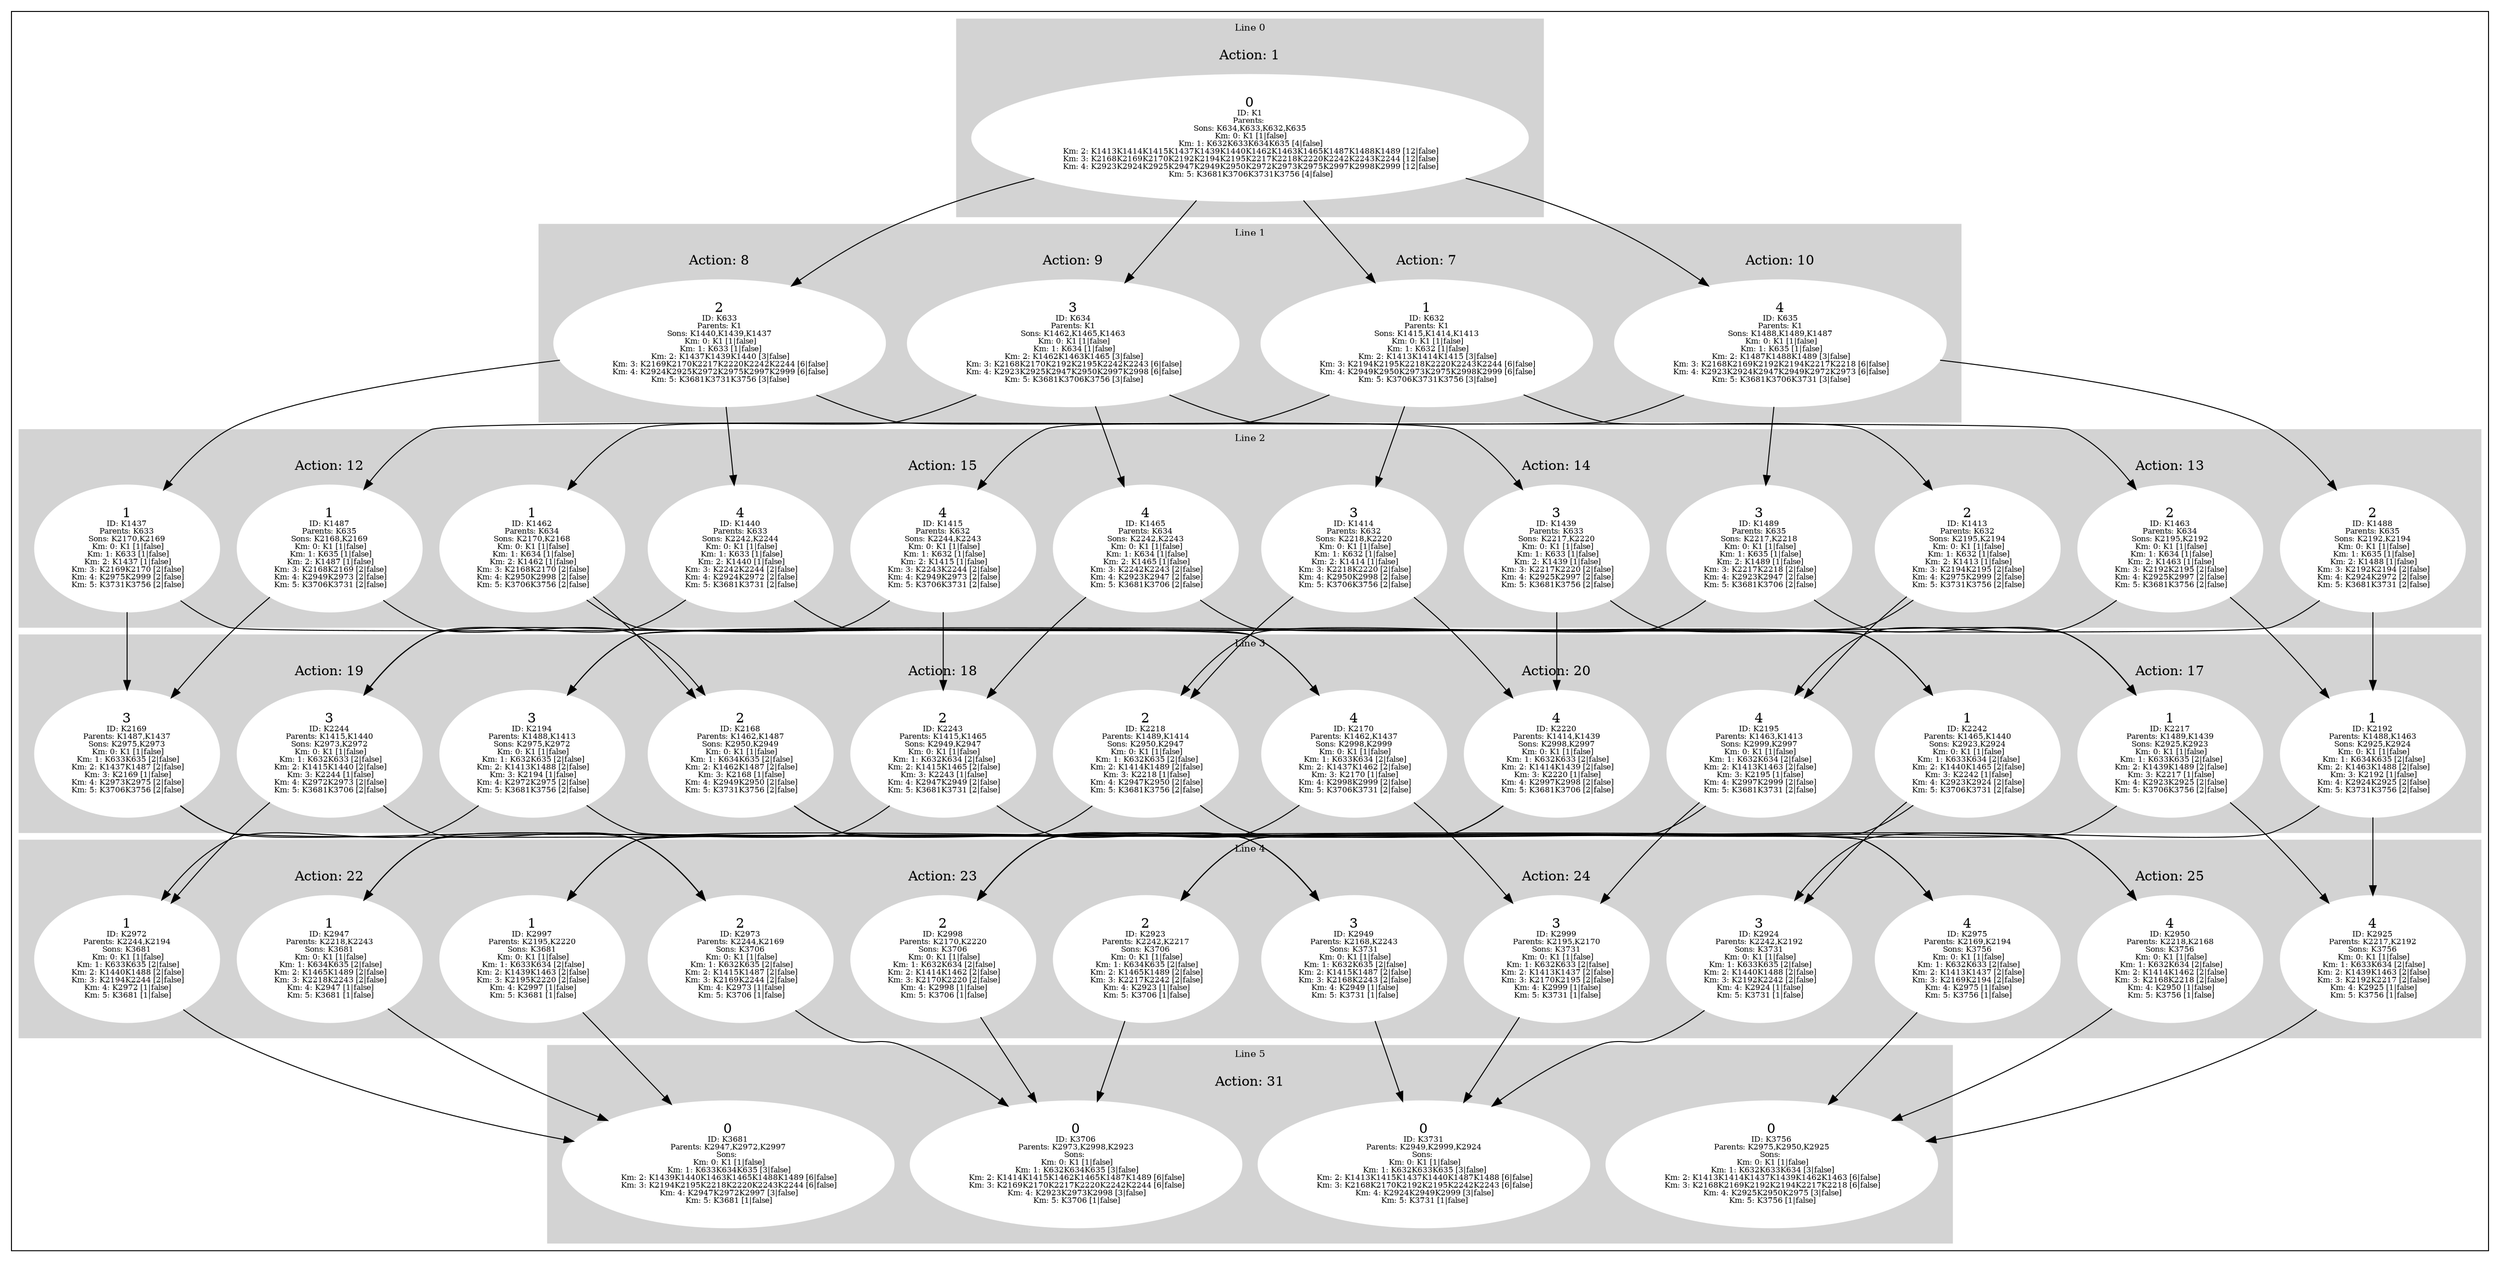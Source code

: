 digraph G {
subgraph cluster_info {
        subgraph cluster_0 {
        style=filled;
        color=lightgrey;
        node [style=filled,color=white];
        subgraph cluster_act_1 {
label = "Action: 1"step_K1 [label=<0<BR /><FONT POINT-SIZE="8">ID: K1</FONT><BR /><FONT POINT-SIZE="8">Parents: </FONT><BR /><FONT POINT-SIZE="8">Sons: K634,K633,K632,K635</FONT><BR /><FONT POINT-SIZE="8"> Km: 0: K1 [1|false]</FONT><BR /><FONT POINT-SIZE="8"> Km: 1: K632K633K634K635 [4|false]</FONT><BR /><FONT POINT-SIZE="8"> Km: 2: K1413K1414K1415K1437K1439K1440K1462K1463K1465K1487K1488K1489 [12|false]</FONT><BR /><FONT POINT-SIZE="8"> Km: 3: K2168K2169K2170K2192K2194K2195K2217K2218K2220K2242K2243K2244 [12|false]</FONT><BR /><FONT POINT-SIZE="8"> Km: 4: K2923K2924K2925K2947K2949K2950K2972K2973K2975K2997K2998K2999 [12|false]</FONT><BR /><FONT POINT-SIZE="8"> Km: 5: K3681K3706K3731K3756 [4|false]</FONT>>]
}

        fontsize="10"
        label = "Line 0";
        }

        subgraph cluster_4 {
        style=filled;
        color=lightgrey;
        node [style=filled,color=white];
        subgraph cluster_act_25 {
label = "Action: 25"step_K2975 [label=<4<BR /><FONT POINT-SIZE="8">ID: K2975</FONT><BR /><FONT POINT-SIZE="8">Parents: K2169,K2194</FONT><BR /><FONT POINT-SIZE="8">Sons: K3756</FONT><BR /><FONT POINT-SIZE="8"> Km: 0: K1 [1|false]</FONT><BR /><FONT POINT-SIZE="8"> Km: 1: K632K633 [2|false]</FONT><BR /><FONT POINT-SIZE="8"> Km: 2: K1413K1437 [2|false]</FONT><BR /><FONT POINT-SIZE="8"> Km: 3: K2169K2194 [2|false]</FONT><BR /><FONT POINT-SIZE="8"> Km: 4: K2975 [1|false]</FONT><BR /><FONT POINT-SIZE="8"> Km: 5: K3756 [1|false]</FONT>>]
step_K2950 [label=<4<BR /><FONT POINT-SIZE="8">ID: K2950</FONT><BR /><FONT POINT-SIZE="8">Parents: K2218,K2168</FONT><BR /><FONT POINT-SIZE="8">Sons: K3756</FONT><BR /><FONT POINT-SIZE="8"> Km: 0: K1 [1|false]</FONT><BR /><FONT POINT-SIZE="8"> Km: 1: K632K634 [2|false]</FONT><BR /><FONT POINT-SIZE="8"> Km: 2: K1414K1462 [2|false]</FONT><BR /><FONT POINT-SIZE="8"> Km: 3: K2168K2218 [2|false]</FONT><BR /><FONT POINT-SIZE="8"> Km: 4: K2950 [1|false]</FONT><BR /><FONT POINT-SIZE="8"> Km: 5: K3756 [1|false]</FONT>>]
step_K2925 [label=<4<BR /><FONT POINT-SIZE="8">ID: K2925</FONT><BR /><FONT POINT-SIZE="8">Parents: K2217,K2192</FONT><BR /><FONT POINT-SIZE="8">Sons: K3756</FONT><BR /><FONT POINT-SIZE="8"> Km: 0: K1 [1|false]</FONT><BR /><FONT POINT-SIZE="8"> Km: 1: K633K634 [2|false]</FONT><BR /><FONT POINT-SIZE="8"> Km: 2: K1439K1463 [2|false]</FONT><BR /><FONT POINT-SIZE="8"> Km: 3: K2192K2217 [2|false]</FONT><BR /><FONT POINT-SIZE="8"> Km: 4: K2925 [1|false]</FONT><BR /><FONT POINT-SIZE="8"> Km: 5: K3756 [1|false]</FONT>>]
}
subgraph cluster_act_25 {
label = "Action: 25"step_K2975 [label=<4<BR /><FONT POINT-SIZE="8">ID: K2975</FONT><BR /><FONT POINT-SIZE="8">Parents: K2169,K2194</FONT><BR /><FONT POINT-SIZE="8">Sons: K3756</FONT><BR /><FONT POINT-SIZE="8"> Km: 0: K1 [1|false]</FONT><BR /><FONT POINT-SIZE="8"> Km: 1: K632K633 [2|false]</FONT><BR /><FONT POINT-SIZE="8"> Km: 2: K1413K1437 [2|false]</FONT><BR /><FONT POINT-SIZE="8"> Km: 3: K2169K2194 [2|false]</FONT><BR /><FONT POINT-SIZE="8"> Km: 4: K2975 [1|false]</FONT><BR /><FONT POINT-SIZE="8"> Km: 5: K3756 [1|false]</FONT>>]
step_K2950 [label=<4<BR /><FONT POINT-SIZE="8">ID: K2950</FONT><BR /><FONT POINT-SIZE="8">Parents: K2218,K2168</FONT><BR /><FONT POINT-SIZE="8">Sons: K3756</FONT><BR /><FONT POINT-SIZE="8"> Km: 0: K1 [1|false]</FONT><BR /><FONT POINT-SIZE="8"> Km: 1: K632K634 [2|false]</FONT><BR /><FONT POINT-SIZE="8"> Km: 2: K1414K1462 [2|false]</FONT><BR /><FONT POINT-SIZE="8"> Km: 3: K2168K2218 [2|false]</FONT><BR /><FONT POINT-SIZE="8"> Km: 4: K2950 [1|false]</FONT><BR /><FONT POINT-SIZE="8"> Km: 5: K3756 [1|false]</FONT>>]
step_K2925 [label=<4<BR /><FONT POINT-SIZE="8">ID: K2925</FONT><BR /><FONT POINT-SIZE="8">Parents: K2217,K2192</FONT><BR /><FONT POINT-SIZE="8">Sons: K3756</FONT><BR /><FONT POINT-SIZE="8"> Km: 0: K1 [1|false]</FONT><BR /><FONT POINT-SIZE="8"> Km: 1: K633K634 [2|false]</FONT><BR /><FONT POINT-SIZE="8"> Km: 2: K1439K1463 [2|false]</FONT><BR /><FONT POINT-SIZE="8"> Km: 3: K2192K2217 [2|false]</FONT><BR /><FONT POINT-SIZE="8"> Km: 4: K2925 [1|false]</FONT><BR /><FONT POINT-SIZE="8"> Km: 5: K3756 [1|false]</FONT>>]
}
subgraph cluster_act_24 {
label = "Action: 24"step_K2949 [label=<3<BR /><FONT POINT-SIZE="8">ID: K2949</FONT><BR /><FONT POINT-SIZE="8">Parents: K2168,K2243</FONT><BR /><FONT POINT-SIZE="8">Sons: K3731</FONT><BR /><FONT POINT-SIZE="8"> Km: 0: K1 [1|false]</FONT><BR /><FONT POINT-SIZE="8"> Km: 1: K632K635 [2|false]</FONT><BR /><FONT POINT-SIZE="8"> Km: 2: K1415K1487 [2|false]</FONT><BR /><FONT POINT-SIZE="8"> Km: 3: K2168K2243 [2|false]</FONT><BR /><FONT POINT-SIZE="8"> Km: 4: K2949 [1|false]</FONT><BR /><FONT POINT-SIZE="8"> Km: 5: K3731 [1|false]</FONT>>]
step_K2999 [label=<3<BR /><FONT POINT-SIZE="8">ID: K2999</FONT><BR /><FONT POINT-SIZE="8">Parents: K2195,K2170</FONT><BR /><FONT POINT-SIZE="8">Sons: K3731</FONT><BR /><FONT POINT-SIZE="8"> Km: 0: K1 [1|false]</FONT><BR /><FONT POINT-SIZE="8"> Km: 1: K632K633 [2|false]</FONT><BR /><FONT POINT-SIZE="8"> Km: 2: K1413K1437 [2|false]</FONT><BR /><FONT POINT-SIZE="8"> Km: 3: K2170K2195 [2|false]</FONT><BR /><FONT POINT-SIZE="8"> Km: 4: K2999 [1|false]</FONT><BR /><FONT POINT-SIZE="8"> Km: 5: K3731 [1|false]</FONT>>]
step_K2924 [label=<3<BR /><FONT POINT-SIZE="8">ID: K2924</FONT><BR /><FONT POINT-SIZE="8">Parents: K2242,K2192</FONT><BR /><FONT POINT-SIZE="8">Sons: K3731</FONT><BR /><FONT POINT-SIZE="8"> Km: 0: K1 [1|false]</FONT><BR /><FONT POINT-SIZE="8"> Km: 1: K633K635 [2|false]</FONT><BR /><FONT POINT-SIZE="8"> Km: 2: K1440K1488 [2|false]</FONT><BR /><FONT POINT-SIZE="8"> Km: 3: K2192K2242 [2|false]</FONT><BR /><FONT POINT-SIZE="8"> Km: 4: K2924 [1|false]</FONT><BR /><FONT POINT-SIZE="8"> Km: 5: K3731 [1|false]</FONT>>]
}
subgraph cluster_act_24 {
label = "Action: 24"step_K2949 [label=<3<BR /><FONT POINT-SIZE="8">ID: K2949</FONT><BR /><FONT POINT-SIZE="8">Parents: K2168,K2243</FONT><BR /><FONT POINT-SIZE="8">Sons: K3731</FONT><BR /><FONT POINT-SIZE="8"> Km: 0: K1 [1|false]</FONT><BR /><FONT POINT-SIZE="8"> Km: 1: K632K635 [2|false]</FONT><BR /><FONT POINT-SIZE="8"> Km: 2: K1415K1487 [2|false]</FONT><BR /><FONT POINT-SIZE="8"> Km: 3: K2168K2243 [2|false]</FONT><BR /><FONT POINT-SIZE="8"> Km: 4: K2949 [1|false]</FONT><BR /><FONT POINT-SIZE="8"> Km: 5: K3731 [1|false]</FONT>>]
step_K2999 [label=<3<BR /><FONT POINT-SIZE="8">ID: K2999</FONT><BR /><FONT POINT-SIZE="8">Parents: K2195,K2170</FONT><BR /><FONT POINT-SIZE="8">Sons: K3731</FONT><BR /><FONT POINT-SIZE="8"> Km: 0: K1 [1|false]</FONT><BR /><FONT POINT-SIZE="8"> Km: 1: K632K633 [2|false]</FONT><BR /><FONT POINT-SIZE="8"> Km: 2: K1413K1437 [2|false]</FONT><BR /><FONT POINT-SIZE="8"> Km: 3: K2170K2195 [2|false]</FONT><BR /><FONT POINT-SIZE="8"> Km: 4: K2999 [1|false]</FONT><BR /><FONT POINT-SIZE="8"> Km: 5: K3731 [1|false]</FONT>>]
step_K2924 [label=<3<BR /><FONT POINT-SIZE="8">ID: K2924</FONT><BR /><FONT POINT-SIZE="8">Parents: K2242,K2192</FONT><BR /><FONT POINT-SIZE="8">Sons: K3731</FONT><BR /><FONT POINT-SIZE="8"> Km: 0: K1 [1|false]</FONT><BR /><FONT POINT-SIZE="8"> Km: 1: K633K635 [2|false]</FONT><BR /><FONT POINT-SIZE="8"> Km: 2: K1440K1488 [2|false]</FONT><BR /><FONT POINT-SIZE="8"> Km: 3: K2192K2242 [2|false]</FONT><BR /><FONT POINT-SIZE="8"> Km: 4: K2924 [1|false]</FONT><BR /><FONT POINT-SIZE="8"> Km: 5: K3731 [1|false]</FONT>>]
}
subgraph cluster_act_23 {
label = "Action: 23"step_K2973 [label=<2<BR /><FONT POINT-SIZE="8">ID: K2973</FONT><BR /><FONT POINT-SIZE="8">Parents: K2244,K2169</FONT><BR /><FONT POINT-SIZE="8">Sons: K3706</FONT><BR /><FONT POINT-SIZE="8"> Km: 0: K1 [1|false]</FONT><BR /><FONT POINT-SIZE="8"> Km: 1: K632K635 [2|false]</FONT><BR /><FONT POINT-SIZE="8"> Km: 2: K1415K1487 [2|false]</FONT><BR /><FONT POINT-SIZE="8"> Km: 3: K2169K2244 [2|false]</FONT><BR /><FONT POINT-SIZE="8"> Km: 4: K2973 [1|false]</FONT><BR /><FONT POINT-SIZE="8"> Km: 5: K3706 [1|false]</FONT>>]
step_K2998 [label=<2<BR /><FONT POINT-SIZE="8">ID: K2998</FONT><BR /><FONT POINT-SIZE="8">Parents: K2170,K2220</FONT><BR /><FONT POINT-SIZE="8">Sons: K3706</FONT><BR /><FONT POINT-SIZE="8"> Km: 0: K1 [1|false]</FONT><BR /><FONT POINT-SIZE="8"> Km: 1: K632K634 [2|false]</FONT><BR /><FONT POINT-SIZE="8"> Km: 2: K1414K1462 [2|false]</FONT><BR /><FONT POINT-SIZE="8"> Km: 3: K2170K2220 [2|false]</FONT><BR /><FONT POINT-SIZE="8"> Km: 4: K2998 [1|false]</FONT><BR /><FONT POINT-SIZE="8"> Km: 5: K3706 [1|false]</FONT>>]
step_K2923 [label=<2<BR /><FONT POINT-SIZE="8">ID: K2923</FONT><BR /><FONT POINT-SIZE="8">Parents: K2242,K2217</FONT><BR /><FONT POINT-SIZE="8">Sons: K3706</FONT><BR /><FONT POINT-SIZE="8"> Km: 0: K1 [1|false]</FONT><BR /><FONT POINT-SIZE="8"> Km: 1: K634K635 [2|false]</FONT><BR /><FONT POINT-SIZE="8"> Km: 2: K1465K1489 [2|false]</FONT><BR /><FONT POINT-SIZE="8"> Km: 3: K2217K2242 [2|false]</FONT><BR /><FONT POINT-SIZE="8"> Km: 4: K2923 [1|false]</FONT><BR /><FONT POINT-SIZE="8"> Km: 5: K3706 [1|false]</FONT>>]
}
subgraph cluster_act_22 {
label = "Action: 22"step_K2947 [label=<1<BR /><FONT POINT-SIZE="8">ID: K2947</FONT><BR /><FONT POINT-SIZE="8">Parents: K2218,K2243</FONT><BR /><FONT POINT-SIZE="8">Sons: K3681</FONT><BR /><FONT POINT-SIZE="8"> Km: 0: K1 [1|false]</FONT><BR /><FONT POINT-SIZE="8"> Km: 1: K634K635 [2|false]</FONT><BR /><FONT POINT-SIZE="8"> Km: 2: K1465K1489 [2|false]</FONT><BR /><FONT POINT-SIZE="8"> Km: 3: K2218K2243 [2|false]</FONT><BR /><FONT POINT-SIZE="8"> Km: 4: K2947 [1|false]</FONT><BR /><FONT POINT-SIZE="8"> Km: 5: K3681 [1|false]</FONT>>]
step_K2972 [label=<1<BR /><FONT POINT-SIZE="8">ID: K2972</FONT><BR /><FONT POINT-SIZE="8">Parents: K2244,K2194</FONT><BR /><FONT POINT-SIZE="8">Sons: K3681</FONT><BR /><FONT POINT-SIZE="8"> Km: 0: K1 [1|false]</FONT><BR /><FONT POINT-SIZE="8"> Km: 1: K633K635 [2|false]</FONT><BR /><FONT POINT-SIZE="8"> Km: 2: K1440K1488 [2|false]</FONT><BR /><FONT POINT-SIZE="8"> Km: 3: K2194K2244 [2|false]</FONT><BR /><FONT POINT-SIZE="8"> Km: 4: K2972 [1|false]</FONT><BR /><FONT POINT-SIZE="8"> Km: 5: K3681 [1|false]</FONT>>]
step_K2997 [label=<1<BR /><FONT POINT-SIZE="8">ID: K2997</FONT><BR /><FONT POINT-SIZE="8">Parents: K2195,K2220</FONT><BR /><FONT POINT-SIZE="8">Sons: K3681</FONT><BR /><FONT POINT-SIZE="8"> Km: 0: K1 [1|false]</FONT><BR /><FONT POINT-SIZE="8"> Km: 1: K633K634 [2|false]</FONT><BR /><FONT POINT-SIZE="8"> Km: 2: K1439K1463 [2|false]</FONT><BR /><FONT POINT-SIZE="8"> Km: 3: K2195K2220 [2|false]</FONT><BR /><FONT POINT-SIZE="8"> Km: 4: K2997 [1|false]</FONT><BR /><FONT POINT-SIZE="8"> Km: 5: K3681 [1|false]</FONT>>]
}
subgraph cluster_act_22 {
label = "Action: 22"step_K2947 [label=<1<BR /><FONT POINT-SIZE="8">ID: K2947</FONT><BR /><FONT POINT-SIZE="8">Parents: K2218,K2243</FONT><BR /><FONT POINT-SIZE="8">Sons: K3681</FONT><BR /><FONT POINT-SIZE="8"> Km: 0: K1 [1|false]</FONT><BR /><FONT POINT-SIZE="8"> Km: 1: K634K635 [2|false]</FONT><BR /><FONT POINT-SIZE="8"> Km: 2: K1465K1489 [2|false]</FONT><BR /><FONT POINT-SIZE="8"> Km: 3: K2218K2243 [2|false]</FONT><BR /><FONT POINT-SIZE="8"> Km: 4: K2947 [1|false]</FONT><BR /><FONT POINT-SIZE="8"> Km: 5: K3681 [1|false]</FONT>>]
step_K2972 [label=<1<BR /><FONT POINT-SIZE="8">ID: K2972</FONT><BR /><FONT POINT-SIZE="8">Parents: K2244,K2194</FONT><BR /><FONT POINT-SIZE="8">Sons: K3681</FONT><BR /><FONT POINT-SIZE="8"> Km: 0: K1 [1|false]</FONT><BR /><FONT POINT-SIZE="8"> Km: 1: K633K635 [2|false]</FONT><BR /><FONT POINT-SIZE="8"> Km: 2: K1440K1488 [2|false]</FONT><BR /><FONT POINT-SIZE="8"> Km: 3: K2194K2244 [2|false]</FONT><BR /><FONT POINT-SIZE="8"> Km: 4: K2972 [1|false]</FONT><BR /><FONT POINT-SIZE="8"> Km: 5: K3681 [1|false]</FONT>>]
step_K2997 [label=<1<BR /><FONT POINT-SIZE="8">ID: K2997</FONT><BR /><FONT POINT-SIZE="8">Parents: K2195,K2220</FONT><BR /><FONT POINT-SIZE="8">Sons: K3681</FONT><BR /><FONT POINT-SIZE="8"> Km: 0: K1 [1|false]</FONT><BR /><FONT POINT-SIZE="8"> Km: 1: K633K634 [2|false]</FONT><BR /><FONT POINT-SIZE="8"> Km: 2: K1439K1463 [2|false]</FONT><BR /><FONT POINT-SIZE="8"> Km: 3: K2195K2220 [2|false]</FONT><BR /><FONT POINT-SIZE="8"> Km: 4: K2997 [1|false]</FONT><BR /><FONT POINT-SIZE="8"> Km: 5: K3681 [1|false]</FONT>>]
}
subgraph cluster_act_22 {
label = "Action: 22"step_K2947 [label=<1<BR /><FONT POINT-SIZE="8">ID: K2947</FONT><BR /><FONT POINT-SIZE="8">Parents: K2218,K2243</FONT><BR /><FONT POINT-SIZE="8">Sons: K3681</FONT><BR /><FONT POINT-SIZE="8"> Km: 0: K1 [1|false]</FONT><BR /><FONT POINT-SIZE="8"> Km: 1: K634K635 [2|false]</FONT><BR /><FONT POINT-SIZE="8"> Km: 2: K1465K1489 [2|false]</FONT><BR /><FONT POINT-SIZE="8"> Km: 3: K2218K2243 [2|false]</FONT><BR /><FONT POINT-SIZE="8"> Km: 4: K2947 [1|false]</FONT><BR /><FONT POINT-SIZE="8"> Km: 5: K3681 [1|false]</FONT>>]
step_K2972 [label=<1<BR /><FONT POINT-SIZE="8">ID: K2972</FONT><BR /><FONT POINT-SIZE="8">Parents: K2244,K2194</FONT><BR /><FONT POINT-SIZE="8">Sons: K3681</FONT><BR /><FONT POINT-SIZE="8"> Km: 0: K1 [1|false]</FONT><BR /><FONT POINT-SIZE="8"> Km: 1: K633K635 [2|false]</FONT><BR /><FONT POINT-SIZE="8"> Km: 2: K1440K1488 [2|false]</FONT><BR /><FONT POINT-SIZE="8"> Km: 3: K2194K2244 [2|false]</FONT><BR /><FONT POINT-SIZE="8"> Km: 4: K2972 [1|false]</FONT><BR /><FONT POINT-SIZE="8"> Km: 5: K3681 [1|false]</FONT>>]
step_K2997 [label=<1<BR /><FONT POINT-SIZE="8">ID: K2997</FONT><BR /><FONT POINT-SIZE="8">Parents: K2195,K2220</FONT><BR /><FONT POINT-SIZE="8">Sons: K3681</FONT><BR /><FONT POINT-SIZE="8"> Km: 0: K1 [1|false]</FONT><BR /><FONT POINT-SIZE="8"> Km: 1: K633K634 [2|false]</FONT><BR /><FONT POINT-SIZE="8"> Km: 2: K1439K1463 [2|false]</FONT><BR /><FONT POINT-SIZE="8"> Km: 3: K2195K2220 [2|false]</FONT><BR /><FONT POINT-SIZE="8"> Km: 4: K2997 [1|false]</FONT><BR /><FONT POINT-SIZE="8"> Km: 5: K3681 [1|false]</FONT>>]
}
subgraph cluster_act_23 {
label = "Action: 23"step_K2973 [label=<2<BR /><FONT POINT-SIZE="8">ID: K2973</FONT><BR /><FONT POINT-SIZE="8">Parents: K2244,K2169</FONT><BR /><FONT POINT-SIZE="8">Sons: K3706</FONT><BR /><FONT POINT-SIZE="8"> Km: 0: K1 [1|false]</FONT><BR /><FONT POINT-SIZE="8"> Km: 1: K632K635 [2|false]</FONT><BR /><FONT POINT-SIZE="8"> Km: 2: K1415K1487 [2|false]</FONT><BR /><FONT POINT-SIZE="8"> Km: 3: K2169K2244 [2|false]</FONT><BR /><FONT POINT-SIZE="8"> Km: 4: K2973 [1|false]</FONT><BR /><FONT POINT-SIZE="8"> Km: 5: K3706 [1|false]</FONT>>]
step_K2998 [label=<2<BR /><FONT POINT-SIZE="8">ID: K2998</FONT><BR /><FONT POINT-SIZE="8">Parents: K2170,K2220</FONT><BR /><FONT POINT-SIZE="8">Sons: K3706</FONT><BR /><FONT POINT-SIZE="8"> Km: 0: K1 [1|false]</FONT><BR /><FONT POINT-SIZE="8"> Km: 1: K632K634 [2|false]</FONT><BR /><FONT POINT-SIZE="8"> Km: 2: K1414K1462 [2|false]</FONT><BR /><FONT POINT-SIZE="8"> Km: 3: K2170K2220 [2|false]</FONT><BR /><FONT POINT-SIZE="8"> Km: 4: K2998 [1|false]</FONT><BR /><FONT POINT-SIZE="8"> Km: 5: K3706 [1|false]</FONT>>]
step_K2923 [label=<2<BR /><FONT POINT-SIZE="8">ID: K2923</FONT><BR /><FONT POINT-SIZE="8">Parents: K2242,K2217</FONT><BR /><FONT POINT-SIZE="8">Sons: K3706</FONT><BR /><FONT POINT-SIZE="8"> Km: 0: K1 [1|false]</FONT><BR /><FONT POINT-SIZE="8"> Km: 1: K634K635 [2|false]</FONT><BR /><FONT POINT-SIZE="8"> Km: 2: K1465K1489 [2|false]</FONT><BR /><FONT POINT-SIZE="8"> Km: 3: K2217K2242 [2|false]</FONT><BR /><FONT POINT-SIZE="8"> Km: 4: K2923 [1|false]</FONT><BR /><FONT POINT-SIZE="8"> Km: 5: K3706 [1|false]</FONT>>]
}
subgraph cluster_act_25 {
label = "Action: 25"step_K2975 [label=<4<BR /><FONT POINT-SIZE="8">ID: K2975</FONT><BR /><FONT POINT-SIZE="8">Parents: K2169,K2194</FONT><BR /><FONT POINT-SIZE="8">Sons: K3756</FONT><BR /><FONT POINT-SIZE="8"> Km: 0: K1 [1|false]</FONT><BR /><FONT POINT-SIZE="8"> Km: 1: K632K633 [2|false]</FONT><BR /><FONT POINT-SIZE="8"> Km: 2: K1413K1437 [2|false]</FONT><BR /><FONT POINT-SIZE="8"> Km: 3: K2169K2194 [2|false]</FONT><BR /><FONT POINT-SIZE="8"> Km: 4: K2975 [1|false]</FONT><BR /><FONT POINT-SIZE="8"> Km: 5: K3756 [1|false]</FONT>>]
step_K2950 [label=<4<BR /><FONT POINT-SIZE="8">ID: K2950</FONT><BR /><FONT POINT-SIZE="8">Parents: K2218,K2168</FONT><BR /><FONT POINT-SIZE="8">Sons: K3756</FONT><BR /><FONT POINT-SIZE="8"> Km: 0: K1 [1|false]</FONT><BR /><FONT POINT-SIZE="8"> Km: 1: K632K634 [2|false]</FONT><BR /><FONT POINT-SIZE="8"> Km: 2: K1414K1462 [2|false]</FONT><BR /><FONT POINT-SIZE="8"> Km: 3: K2168K2218 [2|false]</FONT><BR /><FONT POINT-SIZE="8"> Km: 4: K2950 [1|false]</FONT><BR /><FONT POINT-SIZE="8"> Km: 5: K3756 [1|false]</FONT>>]
step_K2925 [label=<4<BR /><FONT POINT-SIZE="8">ID: K2925</FONT><BR /><FONT POINT-SIZE="8">Parents: K2217,K2192</FONT><BR /><FONT POINT-SIZE="8">Sons: K3756</FONT><BR /><FONT POINT-SIZE="8"> Km: 0: K1 [1|false]</FONT><BR /><FONT POINT-SIZE="8"> Km: 1: K633K634 [2|false]</FONT><BR /><FONT POINT-SIZE="8"> Km: 2: K1439K1463 [2|false]</FONT><BR /><FONT POINT-SIZE="8"> Km: 3: K2192K2217 [2|false]</FONT><BR /><FONT POINT-SIZE="8"> Km: 4: K2925 [1|false]</FONT><BR /><FONT POINT-SIZE="8"> Km: 5: K3756 [1|false]</FONT>>]
}
subgraph cluster_act_24 {
label = "Action: 24"step_K2949 [label=<3<BR /><FONT POINT-SIZE="8">ID: K2949</FONT><BR /><FONT POINT-SIZE="8">Parents: K2168,K2243</FONT><BR /><FONT POINT-SIZE="8">Sons: K3731</FONT><BR /><FONT POINT-SIZE="8"> Km: 0: K1 [1|false]</FONT><BR /><FONT POINT-SIZE="8"> Km: 1: K632K635 [2|false]</FONT><BR /><FONT POINT-SIZE="8"> Km: 2: K1415K1487 [2|false]</FONT><BR /><FONT POINT-SIZE="8"> Km: 3: K2168K2243 [2|false]</FONT><BR /><FONT POINT-SIZE="8"> Km: 4: K2949 [1|false]</FONT><BR /><FONT POINT-SIZE="8"> Km: 5: K3731 [1|false]</FONT>>]
step_K2999 [label=<3<BR /><FONT POINT-SIZE="8">ID: K2999</FONT><BR /><FONT POINT-SIZE="8">Parents: K2195,K2170</FONT><BR /><FONT POINT-SIZE="8">Sons: K3731</FONT><BR /><FONT POINT-SIZE="8"> Km: 0: K1 [1|false]</FONT><BR /><FONT POINT-SIZE="8"> Km: 1: K632K633 [2|false]</FONT><BR /><FONT POINT-SIZE="8"> Km: 2: K1413K1437 [2|false]</FONT><BR /><FONT POINT-SIZE="8"> Km: 3: K2170K2195 [2|false]</FONT><BR /><FONT POINT-SIZE="8"> Km: 4: K2999 [1|false]</FONT><BR /><FONT POINT-SIZE="8"> Km: 5: K3731 [1|false]</FONT>>]
step_K2924 [label=<3<BR /><FONT POINT-SIZE="8">ID: K2924</FONT><BR /><FONT POINT-SIZE="8">Parents: K2242,K2192</FONT><BR /><FONT POINT-SIZE="8">Sons: K3731</FONT><BR /><FONT POINT-SIZE="8"> Km: 0: K1 [1|false]</FONT><BR /><FONT POINT-SIZE="8"> Km: 1: K633K635 [2|false]</FONT><BR /><FONT POINT-SIZE="8"> Km: 2: K1440K1488 [2|false]</FONT><BR /><FONT POINT-SIZE="8"> Km: 3: K2192K2242 [2|false]</FONT><BR /><FONT POINT-SIZE="8"> Km: 4: K2924 [1|false]</FONT><BR /><FONT POINT-SIZE="8"> Km: 5: K3731 [1|false]</FONT>>]
}
subgraph cluster_act_23 {
label = "Action: 23"step_K2973 [label=<2<BR /><FONT POINT-SIZE="8">ID: K2973</FONT><BR /><FONT POINT-SIZE="8">Parents: K2244,K2169</FONT><BR /><FONT POINT-SIZE="8">Sons: K3706</FONT><BR /><FONT POINT-SIZE="8"> Km: 0: K1 [1|false]</FONT><BR /><FONT POINT-SIZE="8"> Km: 1: K632K635 [2|false]</FONT><BR /><FONT POINT-SIZE="8"> Km: 2: K1415K1487 [2|false]</FONT><BR /><FONT POINT-SIZE="8"> Km: 3: K2169K2244 [2|false]</FONT><BR /><FONT POINT-SIZE="8"> Km: 4: K2973 [1|false]</FONT><BR /><FONT POINT-SIZE="8"> Km: 5: K3706 [1|false]</FONT>>]
step_K2998 [label=<2<BR /><FONT POINT-SIZE="8">ID: K2998</FONT><BR /><FONT POINT-SIZE="8">Parents: K2170,K2220</FONT><BR /><FONT POINT-SIZE="8">Sons: K3706</FONT><BR /><FONT POINT-SIZE="8"> Km: 0: K1 [1|false]</FONT><BR /><FONT POINT-SIZE="8"> Km: 1: K632K634 [2|false]</FONT><BR /><FONT POINT-SIZE="8"> Km: 2: K1414K1462 [2|false]</FONT><BR /><FONT POINT-SIZE="8"> Km: 3: K2170K2220 [2|false]</FONT><BR /><FONT POINT-SIZE="8"> Km: 4: K2998 [1|false]</FONT><BR /><FONT POINT-SIZE="8"> Km: 5: K3706 [1|false]</FONT>>]
step_K2923 [label=<2<BR /><FONT POINT-SIZE="8">ID: K2923</FONT><BR /><FONT POINT-SIZE="8">Parents: K2242,K2217</FONT><BR /><FONT POINT-SIZE="8">Sons: K3706</FONT><BR /><FONT POINT-SIZE="8"> Km: 0: K1 [1|false]</FONT><BR /><FONT POINT-SIZE="8"> Km: 1: K634K635 [2|false]</FONT><BR /><FONT POINT-SIZE="8"> Km: 2: K1465K1489 [2|false]</FONT><BR /><FONT POINT-SIZE="8"> Km: 3: K2217K2242 [2|false]</FONT><BR /><FONT POINT-SIZE="8"> Km: 4: K2923 [1|false]</FONT><BR /><FONT POINT-SIZE="8"> Km: 5: K3706 [1|false]</FONT>>]
}

        fontsize="10"
        label = "Line 4";
        }

        subgraph cluster_2 {
        style=filled;
        color=lightgrey;
        node [style=filled,color=white];
        subgraph cluster_act_13 {
label = "Action: 13"step_K1488 [label=<2<BR /><FONT POINT-SIZE="8">ID: K1488</FONT><BR /><FONT POINT-SIZE="8">Parents: K635</FONT><BR /><FONT POINT-SIZE="8">Sons: K2192,K2194</FONT><BR /><FONT POINT-SIZE="8"> Km: 0: K1 [1|false]</FONT><BR /><FONT POINT-SIZE="8"> Km: 1: K635 [1|false]</FONT><BR /><FONT POINT-SIZE="8"> Km: 2: K1488 [1|false]</FONT><BR /><FONT POINT-SIZE="8"> Km: 3: K2192K2194 [2|false]</FONT><BR /><FONT POINT-SIZE="8"> Km: 4: K2924K2972 [2|false]</FONT><BR /><FONT POINT-SIZE="8"> Km: 5: K3681K3731 [2|false]</FONT>>]
step_K1463 [label=<2<BR /><FONT POINT-SIZE="8">ID: K1463</FONT><BR /><FONT POINT-SIZE="8">Parents: K634</FONT><BR /><FONT POINT-SIZE="8">Sons: K2195,K2192</FONT><BR /><FONT POINT-SIZE="8"> Km: 0: K1 [1|false]</FONT><BR /><FONT POINT-SIZE="8"> Km: 1: K634 [1|false]</FONT><BR /><FONT POINT-SIZE="8"> Km: 2: K1463 [1|false]</FONT><BR /><FONT POINT-SIZE="8"> Km: 3: K2192K2195 [2|false]</FONT><BR /><FONT POINT-SIZE="8"> Km: 4: K2925K2997 [2|false]</FONT><BR /><FONT POINT-SIZE="8"> Km: 5: K3681K3756 [2|false]</FONT>>]
step_K1413 [label=<2<BR /><FONT POINT-SIZE="8">ID: K1413</FONT><BR /><FONT POINT-SIZE="8">Parents: K632</FONT><BR /><FONT POINT-SIZE="8">Sons: K2195,K2194</FONT><BR /><FONT POINT-SIZE="8"> Km: 0: K1 [1|false]</FONT><BR /><FONT POINT-SIZE="8"> Km: 1: K632 [1|false]</FONT><BR /><FONT POINT-SIZE="8"> Km: 2: K1413 [1|false]</FONT><BR /><FONT POINT-SIZE="8"> Km: 3: K2194K2195 [2|false]</FONT><BR /><FONT POINT-SIZE="8"> Km: 4: K2975K2999 [2|false]</FONT><BR /><FONT POINT-SIZE="8"> Km: 5: K3731K3756 [2|false]</FONT>>]
}
subgraph cluster_act_14 {
label = "Action: 14"step_K1489 [label=<3<BR /><FONT POINT-SIZE="8">ID: K1489</FONT><BR /><FONT POINT-SIZE="8">Parents: K635</FONT><BR /><FONT POINT-SIZE="8">Sons: K2217,K2218</FONT><BR /><FONT POINT-SIZE="8"> Km: 0: K1 [1|false]</FONT><BR /><FONT POINT-SIZE="8"> Km: 1: K635 [1|false]</FONT><BR /><FONT POINT-SIZE="8"> Km: 2: K1489 [1|false]</FONT><BR /><FONT POINT-SIZE="8"> Km: 3: K2217K2218 [2|false]</FONT><BR /><FONT POINT-SIZE="8"> Km: 4: K2923K2947 [2|false]</FONT><BR /><FONT POINT-SIZE="8"> Km: 5: K3681K3706 [2|false]</FONT>>]
step_K1414 [label=<3<BR /><FONT POINT-SIZE="8">ID: K1414</FONT><BR /><FONT POINT-SIZE="8">Parents: K632</FONT><BR /><FONT POINT-SIZE="8">Sons: K2218,K2220</FONT><BR /><FONT POINT-SIZE="8"> Km: 0: K1 [1|false]</FONT><BR /><FONT POINT-SIZE="8"> Km: 1: K632 [1|false]</FONT><BR /><FONT POINT-SIZE="8"> Km: 2: K1414 [1|false]</FONT><BR /><FONT POINT-SIZE="8"> Km: 3: K2218K2220 [2|false]</FONT><BR /><FONT POINT-SIZE="8"> Km: 4: K2950K2998 [2|false]</FONT><BR /><FONT POINT-SIZE="8"> Km: 5: K3706K3756 [2|false]</FONT>>]
step_K1439 [label=<3<BR /><FONT POINT-SIZE="8">ID: K1439</FONT><BR /><FONT POINT-SIZE="8">Parents: K633</FONT><BR /><FONT POINT-SIZE="8">Sons: K2217,K2220</FONT><BR /><FONT POINT-SIZE="8"> Km: 0: K1 [1|false]</FONT><BR /><FONT POINT-SIZE="8"> Km: 1: K633 [1|false]</FONT><BR /><FONT POINT-SIZE="8"> Km: 2: K1439 [1|false]</FONT><BR /><FONT POINT-SIZE="8"> Km: 3: K2217K2220 [2|false]</FONT><BR /><FONT POINT-SIZE="8"> Km: 4: K2925K2997 [2|false]</FONT><BR /><FONT POINT-SIZE="8"> Km: 5: K3681K3756 [2|false]</FONT>>]
}
subgraph cluster_act_15 {
label = "Action: 15"step_K1415 [label=<4<BR /><FONT POINT-SIZE="8">ID: K1415</FONT><BR /><FONT POINT-SIZE="8">Parents: K632</FONT><BR /><FONT POINT-SIZE="8">Sons: K2244,K2243</FONT><BR /><FONT POINT-SIZE="8"> Km: 0: K1 [1|false]</FONT><BR /><FONT POINT-SIZE="8"> Km: 1: K632 [1|false]</FONT><BR /><FONT POINT-SIZE="8"> Km: 2: K1415 [1|false]</FONT><BR /><FONT POINT-SIZE="8"> Km: 3: K2243K2244 [2|false]</FONT><BR /><FONT POINT-SIZE="8"> Km: 4: K2949K2973 [2|false]</FONT><BR /><FONT POINT-SIZE="8"> Km: 5: K3706K3731 [2|false]</FONT>>]
step_K1465 [label=<4<BR /><FONT POINT-SIZE="8">ID: K1465</FONT><BR /><FONT POINT-SIZE="8">Parents: K634</FONT><BR /><FONT POINT-SIZE="8">Sons: K2242,K2243</FONT><BR /><FONT POINT-SIZE="8"> Km: 0: K1 [1|false]</FONT><BR /><FONT POINT-SIZE="8"> Km: 1: K634 [1|false]</FONT><BR /><FONT POINT-SIZE="8"> Km: 2: K1465 [1|false]</FONT><BR /><FONT POINT-SIZE="8"> Km: 3: K2242K2243 [2|false]</FONT><BR /><FONT POINT-SIZE="8"> Km: 4: K2923K2947 [2|false]</FONT><BR /><FONT POINT-SIZE="8"> Km: 5: K3681K3706 [2|false]</FONT>>]
step_K1440 [label=<4<BR /><FONT POINT-SIZE="8">ID: K1440</FONT><BR /><FONT POINT-SIZE="8">Parents: K633</FONT><BR /><FONT POINT-SIZE="8">Sons: K2242,K2244</FONT><BR /><FONT POINT-SIZE="8"> Km: 0: K1 [1|false]</FONT><BR /><FONT POINT-SIZE="8"> Km: 1: K633 [1|false]</FONT><BR /><FONT POINT-SIZE="8"> Km: 2: K1440 [1|false]</FONT><BR /><FONT POINT-SIZE="8"> Km: 3: K2242K2244 [2|false]</FONT><BR /><FONT POINT-SIZE="8"> Km: 4: K2924K2972 [2|false]</FONT><BR /><FONT POINT-SIZE="8"> Km: 5: K3681K3731 [2|false]</FONT>>]
}
subgraph cluster_act_13 {
label = "Action: 13"step_K1488 [label=<2<BR /><FONT POINT-SIZE="8">ID: K1488</FONT><BR /><FONT POINT-SIZE="8">Parents: K635</FONT><BR /><FONT POINT-SIZE="8">Sons: K2192,K2194</FONT><BR /><FONT POINT-SIZE="8"> Km: 0: K1 [1|false]</FONT><BR /><FONT POINT-SIZE="8"> Km: 1: K635 [1|false]</FONT><BR /><FONT POINT-SIZE="8"> Km: 2: K1488 [1|false]</FONT><BR /><FONT POINT-SIZE="8"> Km: 3: K2192K2194 [2|false]</FONT><BR /><FONT POINT-SIZE="8"> Km: 4: K2924K2972 [2|false]</FONT><BR /><FONT POINT-SIZE="8"> Km: 5: K3681K3731 [2|false]</FONT>>]
step_K1463 [label=<2<BR /><FONT POINT-SIZE="8">ID: K1463</FONT><BR /><FONT POINT-SIZE="8">Parents: K634</FONT><BR /><FONT POINT-SIZE="8">Sons: K2195,K2192</FONT><BR /><FONT POINT-SIZE="8"> Km: 0: K1 [1|false]</FONT><BR /><FONT POINT-SIZE="8"> Km: 1: K634 [1|false]</FONT><BR /><FONT POINT-SIZE="8"> Km: 2: K1463 [1|false]</FONT><BR /><FONT POINT-SIZE="8"> Km: 3: K2192K2195 [2|false]</FONT><BR /><FONT POINT-SIZE="8"> Km: 4: K2925K2997 [2|false]</FONT><BR /><FONT POINT-SIZE="8"> Km: 5: K3681K3756 [2|false]</FONT>>]
step_K1413 [label=<2<BR /><FONT POINT-SIZE="8">ID: K1413</FONT><BR /><FONT POINT-SIZE="8">Parents: K632</FONT><BR /><FONT POINT-SIZE="8">Sons: K2195,K2194</FONT><BR /><FONT POINT-SIZE="8"> Km: 0: K1 [1|false]</FONT><BR /><FONT POINT-SIZE="8"> Km: 1: K632 [1|false]</FONT><BR /><FONT POINT-SIZE="8"> Km: 2: K1413 [1|false]</FONT><BR /><FONT POINT-SIZE="8"> Km: 3: K2194K2195 [2|false]</FONT><BR /><FONT POINT-SIZE="8"> Km: 4: K2975K2999 [2|false]</FONT><BR /><FONT POINT-SIZE="8"> Km: 5: K3731K3756 [2|false]</FONT>>]
}
subgraph cluster_act_12 {
label = "Action: 12"step_K1462 [label=<1<BR /><FONT POINT-SIZE="8">ID: K1462</FONT><BR /><FONT POINT-SIZE="8">Parents: K634</FONT><BR /><FONT POINT-SIZE="8">Sons: K2170,K2168</FONT><BR /><FONT POINT-SIZE="8"> Km: 0: K1 [1|false]</FONT><BR /><FONT POINT-SIZE="8"> Km: 1: K634 [1|false]</FONT><BR /><FONT POINT-SIZE="8"> Km: 2: K1462 [1|false]</FONT><BR /><FONT POINT-SIZE="8"> Km: 3: K2168K2170 [2|false]</FONT><BR /><FONT POINT-SIZE="8"> Km: 4: K2950K2998 [2|false]</FONT><BR /><FONT POINT-SIZE="8"> Km: 5: K3706K3756 [2|false]</FONT>>]
step_K1487 [label=<1<BR /><FONT POINT-SIZE="8">ID: K1487</FONT><BR /><FONT POINT-SIZE="8">Parents: K635</FONT><BR /><FONT POINT-SIZE="8">Sons: K2168,K2169</FONT><BR /><FONT POINT-SIZE="8"> Km: 0: K1 [1|false]</FONT><BR /><FONT POINT-SIZE="8"> Km: 1: K635 [1|false]</FONT><BR /><FONT POINT-SIZE="8"> Km: 2: K1487 [1|false]</FONT><BR /><FONT POINT-SIZE="8"> Km: 3: K2168K2169 [2|false]</FONT><BR /><FONT POINT-SIZE="8"> Km: 4: K2949K2973 [2|false]</FONT><BR /><FONT POINT-SIZE="8"> Km: 5: K3706K3731 [2|false]</FONT>>]
step_K1437 [label=<1<BR /><FONT POINT-SIZE="8">ID: K1437</FONT><BR /><FONT POINT-SIZE="8">Parents: K633</FONT><BR /><FONT POINT-SIZE="8">Sons: K2170,K2169</FONT><BR /><FONT POINT-SIZE="8"> Km: 0: K1 [1|false]</FONT><BR /><FONT POINT-SIZE="8"> Km: 1: K633 [1|false]</FONT><BR /><FONT POINT-SIZE="8"> Km: 2: K1437 [1|false]</FONT><BR /><FONT POINT-SIZE="8"> Km: 3: K2169K2170 [2|false]</FONT><BR /><FONT POINT-SIZE="8"> Km: 4: K2975K2999 [2|false]</FONT><BR /><FONT POINT-SIZE="8"> Km: 5: K3731K3756 [2|false]</FONT>>]
}
subgraph cluster_act_15 {
label = "Action: 15"step_K1415 [label=<4<BR /><FONT POINT-SIZE="8">ID: K1415</FONT><BR /><FONT POINT-SIZE="8">Parents: K632</FONT><BR /><FONT POINT-SIZE="8">Sons: K2244,K2243</FONT><BR /><FONT POINT-SIZE="8"> Km: 0: K1 [1|false]</FONT><BR /><FONT POINT-SIZE="8"> Km: 1: K632 [1|false]</FONT><BR /><FONT POINT-SIZE="8"> Km: 2: K1415 [1|false]</FONT><BR /><FONT POINT-SIZE="8"> Km: 3: K2243K2244 [2|false]</FONT><BR /><FONT POINT-SIZE="8"> Km: 4: K2949K2973 [2|false]</FONT><BR /><FONT POINT-SIZE="8"> Km: 5: K3706K3731 [2|false]</FONT>>]
step_K1465 [label=<4<BR /><FONT POINT-SIZE="8">ID: K1465</FONT><BR /><FONT POINT-SIZE="8">Parents: K634</FONT><BR /><FONT POINT-SIZE="8">Sons: K2242,K2243</FONT><BR /><FONT POINT-SIZE="8"> Km: 0: K1 [1|false]</FONT><BR /><FONT POINT-SIZE="8"> Km: 1: K634 [1|false]</FONT><BR /><FONT POINT-SIZE="8"> Km: 2: K1465 [1|false]</FONT><BR /><FONT POINT-SIZE="8"> Km: 3: K2242K2243 [2|false]</FONT><BR /><FONT POINT-SIZE="8"> Km: 4: K2923K2947 [2|false]</FONT><BR /><FONT POINT-SIZE="8"> Km: 5: K3681K3706 [2|false]</FONT>>]
step_K1440 [label=<4<BR /><FONT POINT-SIZE="8">ID: K1440</FONT><BR /><FONT POINT-SIZE="8">Parents: K633</FONT><BR /><FONT POINT-SIZE="8">Sons: K2242,K2244</FONT><BR /><FONT POINT-SIZE="8"> Km: 0: K1 [1|false]</FONT><BR /><FONT POINT-SIZE="8"> Km: 1: K633 [1|false]</FONT><BR /><FONT POINT-SIZE="8"> Km: 2: K1440 [1|false]</FONT><BR /><FONT POINT-SIZE="8"> Km: 3: K2242K2244 [2|false]</FONT><BR /><FONT POINT-SIZE="8"> Km: 4: K2924K2972 [2|false]</FONT><BR /><FONT POINT-SIZE="8"> Km: 5: K3681K3731 [2|false]</FONT>>]
}
subgraph cluster_act_12 {
label = "Action: 12"step_K1462 [label=<1<BR /><FONT POINT-SIZE="8">ID: K1462</FONT><BR /><FONT POINT-SIZE="8">Parents: K634</FONT><BR /><FONT POINT-SIZE="8">Sons: K2170,K2168</FONT><BR /><FONT POINT-SIZE="8"> Km: 0: K1 [1|false]</FONT><BR /><FONT POINT-SIZE="8"> Km: 1: K634 [1|false]</FONT><BR /><FONT POINT-SIZE="8"> Km: 2: K1462 [1|false]</FONT><BR /><FONT POINT-SIZE="8"> Km: 3: K2168K2170 [2|false]</FONT><BR /><FONT POINT-SIZE="8"> Km: 4: K2950K2998 [2|false]</FONT><BR /><FONT POINT-SIZE="8"> Km: 5: K3706K3756 [2|false]</FONT>>]
step_K1487 [label=<1<BR /><FONT POINT-SIZE="8">ID: K1487</FONT><BR /><FONT POINT-SIZE="8">Parents: K635</FONT><BR /><FONT POINT-SIZE="8">Sons: K2168,K2169</FONT><BR /><FONT POINT-SIZE="8"> Km: 0: K1 [1|false]</FONT><BR /><FONT POINT-SIZE="8"> Km: 1: K635 [1|false]</FONT><BR /><FONT POINT-SIZE="8"> Km: 2: K1487 [1|false]</FONT><BR /><FONT POINT-SIZE="8"> Km: 3: K2168K2169 [2|false]</FONT><BR /><FONT POINT-SIZE="8"> Km: 4: K2949K2973 [2|false]</FONT><BR /><FONT POINT-SIZE="8"> Km: 5: K3706K3731 [2|false]</FONT>>]
step_K1437 [label=<1<BR /><FONT POINT-SIZE="8">ID: K1437</FONT><BR /><FONT POINT-SIZE="8">Parents: K633</FONT><BR /><FONT POINT-SIZE="8">Sons: K2170,K2169</FONT><BR /><FONT POINT-SIZE="8"> Km: 0: K1 [1|false]</FONT><BR /><FONT POINT-SIZE="8"> Km: 1: K633 [1|false]</FONT><BR /><FONT POINT-SIZE="8"> Km: 2: K1437 [1|false]</FONT><BR /><FONT POINT-SIZE="8"> Km: 3: K2169K2170 [2|false]</FONT><BR /><FONT POINT-SIZE="8"> Km: 4: K2975K2999 [2|false]</FONT><BR /><FONT POINT-SIZE="8"> Km: 5: K3731K3756 [2|false]</FONT>>]
}
subgraph cluster_act_15 {
label = "Action: 15"step_K1415 [label=<4<BR /><FONT POINT-SIZE="8">ID: K1415</FONT><BR /><FONT POINT-SIZE="8">Parents: K632</FONT><BR /><FONT POINT-SIZE="8">Sons: K2244,K2243</FONT><BR /><FONT POINT-SIZE="8"> Km: 0: K1 [1|false]</FONT><BR /><FONT POINT-SIZE="8"> Km: 1: K632 [1|false]</FONT><BR /><FONT POINT-SIZE="8"> Km: 2: K1415 [1|false]</FONT><BR /><FONT POINT-SIZE="8"> Km: 3: K2243K2244 [2|false]</FONT><BR /><FONT POINT-SIZE="8"> Km: 4: K2949K2973 [2|false]</FONT><BR /><FONT POINT-SIZE="8"> Km: 5: K3706K3731 [2|false]</FONT>>]
step_K1465 [label=<4<BR /><FONT POINT-SIZE="8">ID: K1465</FONT><BR /><FONT POINT-SIZE="8">Parents: K634</FONT><BR /><FONT POINT-SIZE="8">Sons: K2242,K2243</FONT><BR /><FONT POINT-SIZE="8"> Km: 0: K1 [1|false]</FONT><BR /><FONT POINT-SIZE="8"> Km: 1: K634 [1|false]</FONT><BR /><FONT POINT-SIZE="8"> Km: 2: K1465 [1|false]</FONT><BR /><FONT POINT-SIZE="8"> Km: 3: K2242K2243 [2|false]</FONT><BR /><FONT POINT-SIZE="8"> Km: 4: K2923K2947 [2|false]</FONT><BR /><FONT POINT-SIZE="8"> Km: 5: K3681K3706 [2|false]</FONT>>]
step_K1440 [label=<4<BR /><FONT POINT-SIZE="8">ID: K1440</FONT><BR /><FONT POINT-SIZE="8">Parents: K633</FONT><BR /><FONT POINT-SIZE="8">Sons: K2242,K2244</FONT><BR /><FONT POINT-SIZE="8"> Km: 0: K1 [1|false]</FONT><BR /><FONT POINT-SIZE="8"> Km: 1: K633 [1|false]</FONT><BR /><FONT POINT-SIZE="8"> Km: 2: K1440 [1|false]</FONT><BR /><FONT POINT-SIZE="8"> Km: 3: K2242K2244 [2|false]</FONT><BR /><FONT POINT-SIZE="8"> Km: 4: K2924K2972 [2|false]</FONT><BR /><FONT POINT-SIZE="8"> Km: 5: K3681K3731 [2|false]</FONT>>]
}
subgraph cluster_act_13 {
label = "Action: 13"step_K1488 [label=<2<BR /><FONT POINT-SIZE="8">ID: K1488</FONT><BR /><FONT POINT-SIZE="8">Parents: K635</FONT><BR /><FONT POINT-SIZE="8">Sons: K2192,K2194</FONT><BR /><FONT POINT-SIZE="8"> Km: 0: K1 [1|false]</FONT><BR /><FONT POINT-SIZE="8"> Km: 1: K635 [1|false]</FONT><BR /><FONT POINT-SIZE="8"> Km: 2: K1488 [1|false]</FONT><BR /><FONT POINT-SIZE="8"> Km: 3: K2192K2194 [2|false]</FONT><BR /><FONT POINT-SIZE="8"> Km: 4: K2924K2972 [2|false]</FONT><BR /><FONT POINT-SIZE="8"> Km: 5: K3681K3731 [2|false]</FONT>>]
step_K1463 [label=<2<BR /><FONT POINT-SIZE="8">ID: K1463</FONT><BR /><FONT POINT-SIZE="8">Parents: K634</FONT><BR /><FONT POINT-SIZE="8">Sons: K2195,K2192</FONT><BR /><FONT POINT-SIZE="8"> Km: 0: K1 [1|false]</FONT><BR /><FONT POINT-SIZE="8"> Km: 1: K634 [1|false]</FONT><BR /><FONT POINT-SIZE="8"> Km: 2: K1463 [1|false]</FONT><BR /><FONT POINT-SIZE="8"> Km: 3: K2192K2195 [2|false]</FONT><BR /><FONT POINT-SIZE="8"> Km: 4: K2925K2997 [2|false]</FONT><BR /><FONT POINT-SIZE="8"> Km: 5: K3681K3756 [2|false]</FONT>>]
step_K1413 [label=<2<BR /><FONT POINT-SIZE="8">ID: K1413</FONT><BR /><FONT POINT-SIZE="8">Parents: K632</FONT><BR /><FONT POINT-SIZE="8">Sons: K2195,K2194</FONT><BR /><FONT POINT-SIZE="8"> Km: 0: K1 [1|false]</FONT><BR /><FONT POINT-SIZE="8"> Km: 1: K632 [1|false]</FONT><BR /><FONT POINT-SIZE="8"> Km: 2: K1413 [1|false]</FONT><BR /><FONT POINT-SIZE="8"> Km: 3: K2194K2195 [2|false]</FONT><BR /><FONT POINT-SIZE="8"> Km: 4: K2975K2999 [2|false]</FONT><BR /><FONT POINT-SIZE="8"> Km: 5: K3731K3756 [2|false]</FONT>>]
}
subgraph cluster_act_12 {
label = "Action: 12"step_K1462 [label=<1<BR /><FONT POINT-SIZE="8">ID: K1462</FONT><BR /><FONT POINT-SIZE="8">Parents: K634</FONT><BR /><FONT POINT-SIZE="8">Sons: K2170,K2168</FONT><BR /><FONT POINT-SIZE="8"> Km: 0: K1 [1|false]</FONT><BR /><FONT POINT-SIZE="8"> Km: 1: K634 [1|false]</FONT><BR /><FONT POINT-SIZE="8"> Km: 2: K1462 [1|false]</FONT><BR /><FONT POINT-SIZE="8"> Km: 3: K2168K2170 [2|false]</FONT><BR /><FONT POINT-SIZE="8"> Km: 4: K2950K2998 [2|false]</FONT><BR /><FONT POINT-SIZE="8"> Km: 5: K3706K3756 [2|false]</FONT>>]
step_K1487 [label=<1<BR /><FONT POINT-SIZE="8">ID: K1487</FONT><BR /><FONT POINT-SIZE="8">Parents: K635</FONT><BR /><FONT POINT-SIZE="8">Sons: K2168,K2169</FONT><BR /><FONT POINT-SIZE="8"> Km: 0: K1 [1|false]</FONT><BR /><FONT POINT-SIZE="8"> Km: 1: K635 [1|false]</FONT><BR /><FONT POINT-SIZE="8"> Km: 2: K1487 [1|false]</FONT><BR /><FONT POINT-SIZE="8"> Km: 3: K2168K2169 [2|false]</FONT><BR /><FONT POINT-SIZE="8"> Km: 4: K2949K2973 [2|false]</FONT><BR /><FONT POINT-SIZE="8"> Km: 5: K3706K3731 [2|false]</FONT>>]
step_K1437 [label=<1<BR /><FONT POINT-SIZE="8">ID: K1437</FONT><BR /><FONT POINT-SIZE="8">Parents: K633</FONT><BR /><FONT POINT-SIZE="8">Sons: K2170,K2169</FONT><BR /><FONT POINT-SIZE="8"> Km: 0: K1 [1|false]</FONT><BR /><FONT POINT-SIZE="8"> Km: 1: K633 [1|false]</FONT><BR /><FONT POINT-SIZE="8"> Km: 2: K1437 [1|false]</FONT><BR /><FONT POINT-SIZE="8"> Km: 3: K2169K2170 [2|false]</FONT><BR /><FONT POINT-SIZE="8"> Km: 4: K2975K2999 [2|false]</FONT><BR /><FONT POINT-SIZE="8"> Km: 5: K3731K3756 [2|false]</FONT>>]
}
subgraph cluster_act_14 {
label = "Action: 14"step_K1489 [label=<3<BR /><FONT POINT-SIZE="8">ID: K1489</FONT><BR /><FONT POINT-SIZE="8">Parents: K635</FONT><BR /><FONT POINT-SIZE="8">Sons: K2217,K2218</FONT><BR /><FONT POINT-SIZE="8"> Km: 0: K1 [1|false]</FONT><BR /><FONT POINT-SIZE="8"> Km: 1: K635 [1|false]</FONT><BR /><FONT POINT-SIZE="8"> Km: 2: K1489 [1|false]</FONT><BR /><FONT POINT-SIZE="8"> Km: 3: K2217K2218 [2|false]</FONT><BR /><FONT POINT-SIZE="8"> Km: 4: K2923K2947 [2|false]</FONT><BR /><FONT POINT-SIZE="8"> Km: 5: K3681K3706 [2|false]</FONT>>]
step_K1414 [label=<3<BR /><FONT POINT-SIZE="8">ID: K1414</FONT><BR /><FONT POINT-SIZE="8">Parents: K632</FONT><BR /><FONT POINT-SIZE="8">Sons: K2218,K2220</FONT><BR /><FONT POINT-SIZE="8"> Km: 0: K1 [1|false]</FONT><BR /><FONT POINT-SIZE="8"> Km: 1: K632 [1|false]</FONT><BR /><FONT POINT-SIZE="8"> Km: 2: K1414 [1|false]</FONT><BR /><FONT POINT-SIZE="8"> Km: 3: K2218K2220 [2|false]</FONT><BR /><FONT POINT-SIZE="8"> Km: 4: K2950K2998 [2|false]</FONT><BR /><FONT POINT-SIZE="8"> Km: 5: K3706K3756 [2|false]</FONT>>]
step_K1439 [label=<3<BR /><FONT POINT-SIZE="8">ID: K1439</FONT><BR /><FONT POINT-SIZE="8">Parents: K633</FONT><BR /><FONT POINT-SIZE="8">Sons: K2217,K2220</FONT><BR /><FONT POINT-SIZE="8"> Km: 0: K1 [1|false]</FONT><BR /><FONT POINT-SIZE="8"> Km: 1: K633 [1|false]</FONT><BR /><FONT POINT-SIZE="8"> Km: 2: K1439 [1|false]</FONT><BR /><FONT POINT-SIZE="8"> Km: 3: K2217K2220 [2|false]</FONT><BR /><FONT POINT-SIZE="8"> Km: 4: K2925K2997 [2|false]</FONT><BR /><FONT POINT-SIZE="8"> Km: 5: K3681K3756 [2|false]</FONT>>]
}
subgraph cluster_act_14 {
label = "Action: 14"step_K1489 [label=<3<BR /><FONT POINT-SIZE="8">ID: K1489</FONT><BR /><FONT POINT-SIZE="8">Parents: K635</FONT><BR /><FONT POINT-SIZE="8">Sons: K2217,K2218</FONT><BR /><FONT POINT-SIZE="8"> Km: 0: K1 [1|false]</FONT><BR /><FONT POINT-SIZE="8"> Km: 1: K635 [1|false]</FONT><BR /><FONT POINT-SIZE="8"> Km: 2: K1489 [1|false]</FONT><BR /><FONT POINT-SIZE="8"> Km: 3: K2217K2218 [2|false]</FONT><BR /><FONT POINT-SIZE="8"> Km: 4: K2923K2947 [2|false]</FONT><BR /><FONT POINT-SIZE="8"> Km: 5: K3681K3706 [2|false]</FONT>>]
step_K1414 [label=<3<BR /><FONT POINT-SIZE="8">ID: K1414</FONT><BR /><FONT POINT-SIZE="8">Parents: K632</FONT><BR /><FONT POINT-SIZE="8">Sons: K2218,K2220</FONT><BR /><FONT POINT-SIZE="8"> Km: 0: K1 [1|false]</FONT><BR /><FONT POINT-SIZE="8"> Km: 1: K632 [1|false]</FONT><BR /><FONT POINT-SIZE="8"> Km: 2: K1414 [1|false]</FONT><BR /><FONT POINT-SIZE="8"> Km: 3: K2218K2220 [2|false]</FONT><BR /><FONT POINT-SIZE="8"> Km: 4: K2950K2998 [2|false]</FONT><BR /><FONT POINT-SIZE="8"> Km: 5: K3706K3756 [2|false]</FONT>>]
step_K1439 [label=<3<BR /><FONT POINT-SIZE="8">ID: K1439</FONT><BR /><FONT POINT-SIZE="8">Parents: K633</FONT><BR /><FONT POINT-SIZE="8">Sons: K2217,K2220</FONT><BR /><FONT POINT-SIZE="8"> Km: 0: K1 [1|false]</FONT><BR /><FONT POINT-SIZE="8"> Km: 1: K633 [1|false]</FONT><BR /><FONT POINT-SIZE="8"> Km: 2: K1439 [1|false]</FONT><BR /><FONT POINT-SIZE="8"> Km: 3: K2217K2220 [2|false]</FONT><BR /><FONT POINT-SIZE="8"> Km: 4: K2925K2997 [2|false]</FONT><BR /><FONT POINT-SIZE="8"> Km: 5: K3681K3756 [2|false]</FONT>>]
}

        fontsize="10"
        label = "Line 2";
        }

        subgraph cluster_3 {
        style=filled;
        color=lightgrey;
        node [style=filled,color=white];
        subgraph cluster_act_19 {
label = "Action: 19"step_K2244 [label=<3<BR /><FONT POINT-SIZE="8">ID: K2244</FONT><BR /><FONT POINT-SIZE="8">Parents: K1415,K1440</FONT><BR /><FONT POINT-SIZE="8">Sons: K2973,K2972</FONT><BR /><FONT POINT-SIZE="8"> Km: 0: K1 [1|false]</FONT><BR /><FONT POINT-SIZE="8"> Km: 1: K632K633 [2|false]</FONT><BR /><FONT POINT-SIZE="8"> Km: 2: K1415K1440 [2|false]</FONT><BR /><FONT POINT-SIZE="8"> Km: 3: K2244 [1|false]</FONT><BR /><FONT POINT-SIZE="8"> Km: 4: K2972K2973 [2|false]</FONT><BR /><FONT POINT-SIZE="8"> Km: 5: K3681K3706 [2|false]</FONT>>]
step_K2169 [label=<3<BR /><FONT POINT-SIZE="8">ID: K2169</FONT><BR /><FONT POINT-SIZE="8">Parents: K1487,K1437</FONT><BR /><FONT POINT-SIZE="8">Sons: K2975,K2973</FONT><BR /><FONT POINT-SIZE="8"> Km: 0: K1 [1|false]</FONT><BR /><FONT POINT-SIZE="8"> Km: 1: K633K635 [2|false]</FONT><BR /><FONT POINT-SIZE="8"> Km: 2: K1437K1487 [2|false]</FONT><BR /><FONT POINT-SIZE="8"> Km: 3: K2169 [1|false]</FONT><BR /><FONT POINT-SIZE="8"> Km: 4: K2973K2975 [2|false]</FONT><BR /><FONT POINT-SIZE="8"> Km: 5: K3706K3756 [2|false]</FONT>>]
step_K2194 [label=<3<BR /><FONT POINT-SIZE="8">ID: K2194</FONT><BR /><FONT POINT-SIZE="8">Parents: K1488,K1413</FONT><BR /><FONT POINT-SIZE="8">Sons: K2975,K2972</FONT><BR /><FONT POINT-SIZE="8"> Km: 0: K1 [1|false]</FONT><BR /><FONT POINT-SIZE="8"> Km: 1: K632K635 [2|false]</FONT><BR /><FONT POINT-SIZE="8"> Km: 2: K1413K1488 [2|false]</FONT><BR /><FONT POINT-SIZE="8"> Km: 3: K2194 [1|false]</FONT><BR /><FONT POINT-SIZE="8"> Km: 4: K2972K2975 [2|false]</FONT><BR /><FONT POINT-SIZE="8"> Km: 5: K3681K3756 [2|false]</FONT>>]
}
subgraph cluster_act_17 {
label = "Action: 17"step_K2242 [label=<1<BR /><FONT POINT-SIZE="8">ID: K2242</FONT><BR /><FONT POINT-SIZE="8">Parents: K1465,K1440</FONT><BR /><FONT POINT-SIZE="8">Sons: K2923,K2924</FONT><BR /><FONT POINT-SIZE="8"> Km: 0: K1 [1|false]</FONT><BR /><FONT POINT-SIZE="8"> Km: 1: K633K634 [2|false]</FONT><BR /><FONT POINT-SIZE="8"> Km: 2: K1440K1465 [2|false]</FONT><BR /><FONT POINT-SIZE="8"> Km: 3: K2242 [1|false]</FONT><BR /><FONT POINT-SIZE="8"> Km: 4: K2923K2924 [2|false]</FONT><BR /><FONT POINT-SIZE="8"> Km: 5: K3706K3731 [2|false]</FONT>>]
step_K2217 [label=<1<BR /><FONT POINT-SIZE="8">ID: K2217</FONT><BR /><FONT POINT-SIZE="8">Parents: K1489,K1439</FONT><BR /><FONT POINT-SIZE="8">Sons: K2925,K2923</FONT><BR /><FONT POINT-SIZE="8"> Km: 0: K1 [1|false]</FONT><BR /><FONT POINT-SIZE="8"> Km: 1: K633K635 [2|false]</FONT><BR /><FONT POINT-SIZE="8"> Km: 2: K1439K1489 [2|false]</FONT><BR /><FONT POINT-SIZE="8"> Km: 3: K2217 [1|false]</FONT><BR /><FONT POINT-SIZE="8"> Km: 4: K2923K2925 [2|false]</FONT><BR /><FONT POINT-SIZE="8"> Km: 5: K3706K3756 [2|false]</FONT>>]
step_K2192 [label=<1<BR /><FONT POINT-SIZE="8">ID: K2192</FONT><BR /><FONT POINT-SIZE="8">Parents: K1488,K1463</FONT><BR /><FONT POINT-SIZE="8">Sons: K2925,K2924</FONT><BR /><FONT POINT-SIZE="8"> Km: 0: K1 [1|false]</FONT><BR /><FONT POINT-SIZE="8"> Km: 1: K634K635 [2|false]</FONT><BR /><FONT POINT-SIZE="8"> Km: 2: K1463K1488 [2|false]</FONT><BR /><FONT POINT-SIZE="8"> Km: 3: K2192 [1|false]</FONT><BR /><FONT POINT-SIZE="8"> Km: 4: K2924K2925 [2|false]</FONT><BR /><FONT POINT-SIZE="8"> Km: 5: K3731K3756 [2|false]</FONT>>]
}
subgraph cluster_act_20 {
label = "Action: 20"step_K2195 [label=<4<BR /><FONT POINT-SIZE="8">ID: K2195</FONT><BR /><FONT POINT-SIZE="8">Parents: K1463,K1413</FONT><BR /><FONT POINT-SIZE="8">Sons: K2999,K2997</FONT><BR /><FONT POINT-SIZE="8"> Km: 0: K1 [1|false]</FONT><BR /><FONT POINT-SIZE="8"> Km: 1: K632K634 [2|false]</FONT><BR /><FONT POINT-SIZE="8"> Km: 2: K1413K1463 [2|false]</FONT><BR /><FONT POINT-SIZE="8"> Km: 3: K2195 [1|false]</FONT><BR /><FONT POINT-SIZE="8"> Km: 4: K2997K2999 [2|false]</FONT><BR /><FONT POINT-SIZE="8"> Km: 5: K3681K3731 [2|false]</FONT>>]
step_K2170 [label=<4<BR /><FONT POINT-SIZE="8">ID: K2170</FONT><BR /><FONT POINT-SIZE="8">Parents: K1462,K1437</FONT><BR /><FONT POINT-SIZE="8">Sons: K2998,K2999</FONT><BR /><FONT POINT-SIZE="8"> Km: 0: K1 [1|false]</FONT><BR /><FONT POINT-SIZE="8"> Km: 1: K633K634 [2|false]</FONT><BR /><FONT POINT-SIZE="8"> Km: 2: K1437K1462 [2|false]</FONT><BR /><FONT POINT-SIZE="8"> Km: 3: K2170 [1|false]</FONT><BR /><FONT POINT-SIZE="8"> Km: 4: K2998K2999 [2|false]</FONT><BR /><FONT POINT-SIZE="8"> Km: 5: K3706K3731 [2|false]</FONT>>]
step_K2220 [label=<4<BR /><FONT POINT-SIZE="8">ID: K2220</FONT><BR /><FONT POINT-SIZE="8">Parents: K1414,K1439</FONT><BR /><FONT POINT-SIZE="8">Sons: K2998,K2997</FONT><BR /><FONT POINT-SIZE="8"> Km: 0: K1 [1|false]</FONT><BR /><FONT POINT-SIZE="8"> Km: 1: K632K633 [2|false]</FONT><BR /><FONT POINT-SIZE="8"> Km: 2: K1414K1439 [2|false]</FONT><BR /><FONT POINT-SIZE="8"> Km: 3: K2220 [1|false]</FONT><BR /><FONT POINT-SIZE="8"> Km: 4: K2997K2998 [2|false]</FONT><BR /><FONT POINT-SIZE="8"> Km: 5: K3681K3706 [2|false]</FONT>>]
}
subgraph cluster_act_18 {
label = "Action: 18"step_K2218 [label=<2<BR /><FONT POINT-SIZE="8">ID: K2218</FONT><BR /><FONT POINT-SIZE="8">Parents: K1489,K1414</FONT><BR /><FONT POINT-SIZE="8">Sons: K2950,K2947</FONT><BR /><FONT POINT-SIZE="8"> Km: 0: K1 [1|false]</FONT><BR /><FONT POINT-SIZE="8"> Km: 1: K632K635 [2|false]</FONT><BR /><FONT POINT-SIZE="8"> Km: 2: K1414K1489 [2|false]</FONT><BR /><FONT POINT-SIZE="8"> Km: 3: K2218 [1|false]</FONT><BR /><FONT POINT-SIZE="8"> Km: 4: K2947K2950 [2|false]</FONT><BR /><FONT POINT-SIZE="8"> Km: 5: K3681K3756 [2|false]</FONT>>]
step_K2168 [label=<2<BR /><FONT POINT-SIZE="8">ID: K2168</FONT><BR /><FONT POINT-SIZE="8">Parents: K1462,K1487</FONT><BR /><FONT POINT-SIZE="8">Sons: K2950,K2949</FONT><BR /><FONT POINT-SIZE="8"> Km: 0: K1 [1|false]</FONT><BR /><FONT POINT-SIZE="8"> Km: 1: K634K635 [2|false]</FONT><BR /><FONT POINT-SIZE="8"> Km: 2: K1462K1487 [2|false]</FONT><BR /><FONT POINT-SIZE="8"> Km: 3: K2168 [1|false]</FONT><BR /><FONT POINT-SIZE="8"> Km: 4: K2949K2950 [2|false]</FONT><BR /><FONT POINT-SIZE="8"> Km: 5: K3731K3756 [2|false]</FONT>>]
step_K2243 [label=<2<BR /><FONT POINT-SIZE="8">ID: K2243</FONT><BR /><FONT POINT-SIZE="8">Parents: K1415,K1465</FONT><BR /><FONT POINT-SIZE="8">Sons: K2949,K2947</FONT><BR /><FONT POINT-SIZE="8"> Km: 0: K1 [1|false]</FONT><BR /><FONT POINT-SIZE="8"> Km: 1: K632K634 [2|false]</FONT><BR /><FONT POINT-SIZE="8"> Km: 2: K1415K1465 [2|false]</FONT><BR /><FONT POINT-SIZE="8"> Km: 3: K2243 [1|false]</FONT><BR /><FONT POINT-SIZE="8"> Km: 4: K2947K2949 [2|false]</FONT><BR /><FONT POINT-SIZE="8"> Km: 5: K3681K3731 [2|false]</FONT>>]
}
subgraph cluster_act_20 {
label = "Action: 20"step_K2195 [label=<4<BR /><FONT POINT-SIZE="8">ID: K2195</FONT><BR /><FONT POINT-SIZE="8">Parents: K1463,K1413</FONT><BR /><FONT POINT-SIZE="8">Sons: K2999,K2997</FONT><BR /><FONT POINT-SIZE="8"> Km: 0: K1 [1|false]</FONT><BR /><FONT POINT-SIZE="8"> Km: 1: K632K634 [2|false]</FONT><BR /><FONT POINT-SIZE="8"> Km: 2: K1413K1463 [2|false]</FONT><BR /><FONT POINT-SIZE="8"> Km: 3: K2195 [1|false]</FONT><BR /><FONT POINT-SIZE="8"> Km: 4: K2997K2999 [2|false]</FONT><BR /><FONT POINT-SIZE="8"> Km: 5: K3681K3731 [2|false]</FONT>>]
step_K2170 [label=<4<BR /><FONT POINT-SIZE="8">ID: K2170</FONT><BR /><FONT POINT-SIZE="8">Parents: K1462,K1437</FONT><BR /><FONT POINT-SIZE="8">Sons: K2998,K2999</FONT><BR /><FONT POINT-SIZE="8"> Km: 0: K1 [1|false]</FONT><BR /><FONT POINT-SIZE="8"> Km: 1: K633K634 [2|false]</FONT><BR /><FONT POINT-SIZE="8"> Km: 2: K1437K1462 [2|false]</FONT><BR /><FONT POINT-SIZE="8"> Km: 3: K2170 [1|false]</FONT><BR /><FONT POINT-SIZE="8"> Km: 4: K2998K2999 [2|false]</FONT><BR /><FONT POINT-SIZE="8"> Km: 5: K3706K3731 [2|false]</FONT>>]
step_K2220 [label=<4<BR /><FONT POINT-SIZE="8">ID: K2220</FONT><BR /><FONT POINT-SIZE="8">Parents: K1414,K1439</FONT><BR /><FONT POINT-SIZE="8">Sons: K2998,K2997</FONT><BR /><FONT POINT-SIZE="8"> Km: 0: K1 [1|false]</FONT><BR /><FONT POINT-SIZE="8"> Km: 1: K632K633 [2|false]</FONT><BR /><FONT POINT-SIZE="8"> Km: 2: K1414K1439 [2|false]</FONT><BR /><FONT POINT-SIZE="8"> Km: 3: K2220 [1|false]</FONT><BR /><FONT POINT-SIZE="8"> Km: 4: K2997K2998 [2|false]</FONT><BR /><FONT POINT-SIZE="8"> Km: 5: K3681K3706 [2|false]</FONT>>]
}
subgraph cluster_act_17 {
label = "Action: 17"step_K2242 [label=<1<BR /><FONT POINT-SIZE="8">ID: K2242</FONT><BR /><FONT POINT-SIZE="8">Parents: K1465,K1440</FONT><BR /><FONT POINT-SIZE="8">Sons: K2923,K2924</FONT><BR /><FONT POINT-SIZE="8"> Km: 0: K1 [1|false]</FONT><BR /><FONT POINT-SIZE="8"> Km: 1: K633K634 [2|false]</FONT><BR /><FONT POINT-SIZE="8"> Km: 2: K1440K1465 [2|false]</FONT><BR /><FONT POINT-SIZE="8"> Km: 3: K2242 [1|false]</FONT><BR /><FONT POINT-SIZE="8"> Km: 4: K2923K2924 [2|false]</FONT><BR /><FONT POINT-SIZE="8"> Km: 5: K3706K3731 [2|false]</FONT>>]
step_K2217 [label=<1<BR /><FONT POINT-SIZE="8">ID: K2217</FONT><BR /><FONT POINT-SIZE="8">Parents: K1489,K1439</FONT><BR /><FONT POINT-SIZE="8">Sons: K2925,K2923</FONT><BR /><FONT POINT-SIZE="8"> Km: 0: K1 [1|false]</FONT><BR /><FONT POINT-SIZE="8"> Km: 1: K633K635 [2|false]</FONT><BR /><FONT POINT-SIZE="8"> Km: 2: K1439K1489 [2|false]</FONT><BR /><FONT POINT-SIZE="8"> Km: 3: K2217 [1|false]</FONT><BR /><FONT POINT-SIZE="8"> Km: 4: K2923K2925 [2|false]</FONT><BR /><FONT POINT-SIZE="8"> Km: 5: K3706K3756 [2|false]</FONT>>]
step_K2192 [label=<1<BR /><FONT POINT-SIZE="8">ID: K2192</FONT><BR /><FONT POINT-SIZE="8">Parents: K1488,K1463</FONT><BR /><FONT POINT-SIZE="8">Sons: K2925,K2924</FONT><BR /><FONT POINT-SIZE="8"> Km: 0: K1 [1|false]</FONT><BR /><FONT POINT-SIZE="8"> Km: 1: K634K635 [2|false]</FONT><BR /><FONT POINT-SIZE="8"> Km: 2: K1463K1488 [2|false]</FONT><BR /><FONT POINT-SIZE="8"> Km: 3: K2192 [1|false]</FONT><BR /><FONT POINT-SIZE="8"> Km: 4: K2924K2925 [2|false]</FONT><BR /><FONT POINT-SIZE="8"> Km: 5: K3731K3756 [2|false]</FONT>>]
}
subgraph cluster_act_19 {
label = "Action: 19"step_K2244 [label=<3<BR /><FONT POINT-SIZE="8">ID: K2244</FONT><BR /><FONT POINT-SIZE="8">Parents: K1415,K1440</FONT><BR /><FONT POINT-SIZE="8">Sons: K2973,K2972</FONT><BR /><FONT POINT-SIZE="8"> Km: 0: K1 [1|false]</FONT><BR /><FONT POINT-SIZE="8"> Km: 1: K632K633 [2|false]</FONT><BR /><FONT POINT-SIZE="8"> Km: 2: K1415K1440 [2|false]</FONT><BR /><FONT POINT-SIZE="8"> Km: 3: K2244 [1|false]</FONT><BR /><FONT POINT-SIZE="8"> Km: 4: K2972K2973 [2|false]</FONT><BR /><FONT POINT-SIZE="8"> Km: 5: K3681K3706 [2|false]</FONT>>]
step_K2169 [label=<3<BR /><FONT POINT-SIZE="8">ID: K2169</FONT><BR /><FONT POINT-SIZE="8">Parents: K1487,K1437</FONT><BR /><FONT POINT-SIZE="8">Sons: K2975,K2973</FONT><BR /><FONT POINT-SIZE="8"> Km: 0: K1 [1|false]</FONT><BR /><FONT POINT-SIZE="8"> Km: 1: K633K635 [2|false]</FONT><BR /><FONT POINT-SIZE="8"> Km: 2: K1437K1487 [2|false]</FONT><BR /><FONT POINT-SIZE="8"> Km: 3: K2169 [1|false]</FONT><BR /><FONT POINT-SIZE="8"> Km: 4: K2973K2975 [2|false]</FONT><BR /><FONT POINT-SIZE="8"> Km: 5: K3706K3756 [2|false]</FONT>>]
step_K2194 [label=<3<BR /><FONT POINT-SIZE="8">ID: K2194</FONT><BR /><FONT POINT-SIZE="8">Parents: K1488,K1413</FONT><BR /><FONT POINT-SIZE="8">Sons: K2975,K2972</FONT><BR /><FONT POINT-SIZE="8"> Km: 0: K1 [1|false]</FONT><BR /><FONT POINT-SIZE="8"> Km: 1: K632K635 [2|false]</FONT><BR /><FONT POINT-SIZE="8"> Km: 2: K1413K1488 [2|false]</FONT><BR /><FONT POINT-SIZE="8"> Km: 3: K2194 [1|false]</FONT><BR /><FONT POINT-SIZE="8"> Km: 4: K2972K2975 [2|false]</FONT><BR /><FONT POINT-SIZE="8"> Km: 5: K3681K3756 [2|false]</FONT>>]
}
subgraph cluster_act_17 {
label = "Action: 17"step_K2242 [label=<1<BR /><FONT POINT-SIZE="8">ID: K2242</FONT><BR /><FONT POINT-SIZE="8">Parents: K1465,K1440</FONT><BR /><FONT POINT-SIZE="8">Sons: K2923,K2924</FONT><BR /><FONT POINT-SIZE="8"> Km: 0: K1 [1|false]</FONT><BR /><FONT POINT-SIZE="8"> Km: 1: K633K634 [2|false]</FONT><BR /><FONT POINT-SIZE="8"> Km: 2: K1440K1465 [2|false]</FONT><BR /><FONT POINT-SIZE="8"> Km: 3: K2242 [1|false]</FONT><BR /><FONT POINT-SIZE="8"> Km: 4: K2923K2924 [2|false]</FONT><BR /><FONT POINT-SIZE="8"> Km: 5: K3706K3731 [2|false]</FONT>>]
step_K2217 [label=<1<BR /><FONT POINT-SIZE="8">ID: K2217</FONT><BR /><FONT POINT-SIZE="8">Parents: K1489,K1439</FONT><BR /><FONT POINT-SIZE="8">Sons: K2925,K2923</FONT><BR /><FONT POINT-SIZE="8"> Km: 0: K1 [1|false]</FONT><BR /><FONT POINT-SIZE="8"> Km: 1: K633K635 [2|false]</FONT><BR /><FONT POINT-SIZE="8"> Km: 2: K1439K1489 [2|false]</FONT><BR /><FONT POINT-SIZE="8"> Km: 3: K2217 [1|false]</FONT><BR /><FONT POINT-SIZE="8"> Km: 4: K2923K2925 [2|false]</FONT><BR /><FONT POINT-SIZE="8"> Km: 5: K3706K3756 [2|false]</FONT>>]
step_K2192 [label=<1<BR /><FONT POINT-SIZE="8">ID: K2192</FONT><BR /><FONT POINT-SIZE="8">Parents: K1488,K1463</FONT><BR /><FONT POINT-SIZE="8">Sons: K2925,K2924</FONT><BR /><FONT POINT-SIZE="8"> Km: 0: K1 [1|false]</FONT><BR /><FONT POINT-SIZE="8"> Km: 1: K634K635 [2|false]</FONT><BR /><FONT POINT-SIZE="8"> Km: 2: K1463K1488 [2|false]</FONT><BR /><FONT POINT-SIZE="8"> Km: 3: K2192 [1|false]</FONT><BR /><FONT POINT-SIZE="8"> Km: 4: K2924K2925 [2|false]</FONT><BR /><FONT POINT-SIZE="8"> Km: 5: K3731K3756 [2|false]</FONT>>]
}
subgraph cluster_act_18 {
label = "Action: 18"step_K2218 [label=<2<BR /><FONT POINT-SIZE="8">ID: K2218</FONT><BR /><FONT POINT-SIZE="8">Parents: K1489,K1414</FONT><BR /><FONT POINT-SIZE="8">Sons: K2950,K2947</FONT><BR /><FONT POINT-SIZE="8"> Km: 0: K1 [1|false]</FONT><BR /><FONT POINT-SIZE="8"> Km: 1: K632K635 [2|false]</FONT><BR /><FONT POINT-SIZE="8"> Km: 2: K1414K1489 [2|false]</FONT><BR /><FONT POINT-SIZE="8"> Km: 3: K2218 [1|false]</FONT><BR /><FONT POINT-SIZE="8"> Km: 4: K2947K2950 [2|false]</FONT><BR /><FONT POINT-SIZE="8"> Km: 5: K3681K3756 [2|false]</FONT>>]
step_K2168 [label=<2<BR /><FONT POINT-SIZE="8">ID: K2168</FONT><BR /><FONT POINT-SIZE="8">Parents: K1462,K1487</FONT><BR /><FONT POINT-SIZE="8">Sons: K2950,K2949</FONT><BR /><FONT POINT-SIZE="8"> Km: 0: K1 [1|false]</FONT><BR /><FONT POINT-SIZE="8"> Km: 1: K634K635 [2|false]</FONT><BR /><FONT POINT-SIZE="8"> Km: 2: K1462K1487 [2|false]</FONT><BR /><FONT POINT-SIZE="8"> Km: 3: K2168 [1|false]</FONT><BR /><FONT POINT-SIZE="8"> Km: 4: K2949K2950 [2|false]</FONT><BR /><FONT POINT-SIZE="8"> Km: 5: K3731K3756 [2|false]</FONT>>]
step_K2243 [label=<2<BR /><FONT POINT-SIZE="8">ID: K2243</FONT><BR /><FONT POINT-SIZE="8">Parents: K1415,K1465</FONT><BR /><FONT POINT-SIZE="8">Sons: K2949,K2947</FONT><BR /><FONT POINT-SIZE="8"> Km: 0: K1 [1|false]</FONT><BR /><FONT POINT-SIZE="8"> Km: 1: K632K634 [2|false]</FONT><BR /><FONT POINT-SIZE="8"> Km: 2: K1415K1465 [2|false]</FONT><BR /><FONT POINT-SIZE="8"> Km: 3: K2243 [1|false]</FONT><BR /><FONT POINT-SIZE="8"> Km: 4: K2947K2949 [2|false]</FONT><BR /><FONT POINT-SIZE="8"> Km: 5: K3681K3731 [2|false]</FONT>>]
}
subgraph cluster_act_20 {
label = "Action: 20"step_K2195 [label=<4<BR /><FONT POINT-SIZE="8">ID: K2195</FONT><BR /><FONT POINT-SIZE="8">Parents: K1463,K1413</FONT><BR /><FONT POINT-SIZE="8">Sons: K2999,K2997</FONT><BR /><FONT POINT-SIZE="8"> Km: 0: K1 [1|false]</FONT><BR /><FONT POINT-SIZE="8"> Km: 1: K632K634 [2|false]</FONT><BR /><FONT POINT-SIZE="8"> Km: 2: K1413K1463 [2|false]</FONT><BR /><FONT POINT-SIZE="8"> Km: 3: K2195 [1|false]</FONT><BR /><FONT POINT-SIZE="8"> Km: 4: K2997K2999 [2|false]</FONT><BR /><FONT POINT-SIZE="8"> Km: 5: K3681K3731 [2|false]</FONT>>]
step_K2170 [label=<4<BR /><FONT POINT-SIZE="8">ID: K2170</FONT><BR /><FONT POINT-SIZE="8">Parents: K1462,K1437</FONT><BR /><FONT POINT-SIZE="8">Sons: K2998,K2999</FONT><BR /><FONT POINT-SIZE="8"> Km: 0: K1 [1|false]</FONT><BR /><FONT POINT-SIZE="8"> Km: 1: K633K634 [2|false]</FONT><BR /><FONT POINT-SIZE="8"> Km: 2: K1437K1462 [2|false]</FONT><BR /><FONT POINT-SIZE="8"> Km: 3: K2170 [1|false]</FONT><BR /><FONT POINT-SIZE="8"> Km: 4: K2998K2999 [2|false]</FONT><BR /><FONT POINT-SIZE="8"> Km: 5: K3706K3731 [2|false]</FONT>>]
step_K2220 [label=<4<BR /><FONT POINT-SIZE="8">ID: K2220</FONT><BR /><FONT POINT-SIZE="8">Parents: K1414,K1439</FONT><BR /><FONT POINT-SIZE="8">Sons: K2998,K2997</FONT><BR /><FONT POINT-SIZE="8"> Km: 0: K1 [1|false]</FONT><BR /><FONT POINT-SIZE="8"> Km: 1: K632K633 [2|false]</FONT><BR /><FONT POINT-SIZE="8"> Km: 2: K1414K1439 [2|false]</FONT><BR /><FONT POINT-SIZE="8"> Km: 3: K2220 [1|false]</FONT><BR /><FONT POINT-SIZE="8"> Km: 4: K2997K2998 [2|false]</FONT><BR /><FONT POINT-SIZE="8"> Km: 5: K3681K3706 [2|false]</FONT>>]
}
subgraph cluster_act_18 {
label = "Action: 18"step_K2218 [label=<2<BR /><FONT POINT-SIZE="8">ID: K2218</FONT><BR /><FONT POINT-SIZE="8">Parents: K1489,K1414</FONT><BR /><FONT POINT-SIZE="8">Sons: K2950,K2947</FONT><BR /><FONT POINT-SIZE="8"> Km: 0: K1 [1|false]</FONT><BR /><FONT POINT-SIZE="8"> Km: 1: K632K635 [2|false]</FONT><BR /><FONT POINT-SIZE="8"> Km: 2: K1414K1489 [2|false]</FONT><BR /><FONT POINT-SIZE="8"> Km: 3: K2218 [1|false]</FONT><BR /><FONT POINT-SIZE="8"> Km: 4: K2947K2950 [2|false]</FONT><BR /><FONT POINT-SIZE="8"> Km: 5: K3681K3756 [2|false]</FONT>>]
step_K2168 [label=<2<BR /><FONT POINT-SIZE="8">ID: K2168</FONT><BR /><FONT POINT-SIZE="8">Parents: K1462,K1487</FONT><BR /><FONT POINT-SIZE="8">Sons: K2950,K2949</FONT><BR /><FONT POINT-SIZE="8"> Km: 0: K1 [1|false]</FONT><BR /><FONT POINT-SIZE="8"> Km: 1: K634K635 [2|false]</FONT><BR /><FONT POINT-SIZE="8"> Km: 2: K1462K1487 [2|false]</FONT><BR /><FONT POINT-SIZE="8"> Km: 3: K2168 [1|false]</FONT><BR /><FONT POINT-SIZE="8"> Km: 4: K2949K2950 [2|false]</FONT><BR /><FONT POINT-SIZE="8"> Km: 5: K3731K3756 [2|false]</FONT>>]
step_K2243 [label=<2<BR /><FONT POINT-SIZE="8">ID: K2243</FONT><BR /><FONT POINT-SIZE="8">Parents: K1415,K1465</FONT><BR /><FONT POINT-SIZE="8">Sons: K2949,K2947</FONT><BR /><FONT POINT-SIZE="8"> Km: 0: K1 [1|false]</FONT><BR /><FONT POINT-SIZE="8"> Km: 1: K632K634 [2|false]</FONT><BR /><FONT POINT-SIZE="8"> Km: 2: K1415K1465 [2|false]</FONT><BR /><FONT POINT-SIZE="8"> Km: 3: K2243 [1|false]</FONT><BR /><FONT POINT-SIZE="8"> Km: 4: K2947K2949 [2|false]</FONT><BR /><FONT POINT-SIZE="8"> Km: 5: K3681K3731 [2|false]</FONT>>]
}
subgraph cluster_act_19 {
label = "Action: 19"step_K2244 [label=<3<BR /><FONT POINT-SIZE="8">ID: K2244</FONT><BR /><FONT POINT-SIZE="8">Parents: K1415,K1440</FONT><BR /><FONT POINT-SIZE="8">Sons: K2973,K2972</FONT><BR /><FONT POINT-SIZE="8"> Km: 0: K1 [1|false]</FONT><BR /><FONT POINT-SIZE="8"> Km: 1: K632K633 [2|false]</FONT><BR /><FONT POINT-SIZE="8"> Km: 2: K1415K1440 [2|false]</FONT><BR /><FONT POINT-SIZE="8"> Km: 3: K2244 [1|false]</FONT><BR /><FONT POINT-SIZE="8"> Km: 4: K2972K2973 [2|false]</FONT><BR /><FONT POINT-SIZE="8"> Km: 5: K3681K3706 [2|false]</FONT>>]
step_K2169 [label=<3<BR /><FONT POINT-SIZE="8">ID: K2169</FONT><BR /><FONT POINT-SIZE="8">Parents: K1487,K1437</FONT><BR /><FONT POINT-SIZE="8">Sons: K2975,K2973</FONT><BR /><FONT POINT-SIZE="8"> Km: 0: K1 [1|false]</FONT><BR /><FONT POINT-SIZE="8"> Km: 1: K633K635 [2|false]</FONT><BR /><FONT POINT-SIZE="8"> Km: 2: K1437K1487 [2|false]</FONT><BR /><FONT POINT-SIZE="8"> Km: 3: K2169 [1|false]</FONT><BR /><FONT POINT-SIZE="8"> Km: 4: K2973K2975 [2|false]</FONT><BR /><FONT POINT-SIZE="8"> Km: 5: K3706K3756 [2|false]</FONT>>]
step_K2194 [label=<3<BR /><FONT POINT-SIZE="8">ID: K2194</FONT><BR /><FONT POINT-SIZE="8">Parents: K1488,K1413</FONT><BR /><FONT POINT-SIZE="8">Sons: K2975,K2972</FONT><BR /><FONT POINT-SIZE="8"> Km: 0: K1 [1|false]</FONT><BR /><FONT POINT-SIZE="8"> Km: 1: K632K635 [2|false]</FONT><BR /><FONT POINT-SIZE="8"> Km: 2: K1413K1488 [2|false]</FONT><BR /><FONT POINT-SIZE="8"> Km: 3: K2194 [1|false]</FONT><BR /><FONT POINT-SIZE="8"> Km: 4: K2972K2975 [2|false]</FONT><BR /><FONT POINT-SIZE="8"> Km: 5: K3681K3756 [2|false]</FONT>>]
}

        fontsize="10"
        label = "Line 3";
        }

        subgraph cluster_5 {
        style=filled;
        color=lightgrey;
        node [style=filled,color=white];
        subgraph cluster_act_31 {
label = "Action: 31"step_K3756 [label=<0<BR /><FONT POINT-SIZE="8">ID: K3756</FONT><BR /><FONT POINT-SIZE="8">Parents: K2975,K2950,K2925</FONT><BR /><FONT POINT-SIZE="8">Sons: </FONT><BR /><FONT POINT-SIZE="8"> Km: 0: K1 [1|false]</FONT><BR /><FONT POINT-SIZE="8"> Km: 1: K632K633K634 [3|false]</FONT><BR /><FONT POINT-SIZE="8"> Km: 2: K1413K1414K1437K1439K1462K1463 [6|false]</FONT><BR /><FONT POINT-SIZE="8"> Km: 3: K2168K2169K2192K2194K2217K2218 [6|false]</FONT><BR /><FONT POINT-SIZE="8"> Km: 4: K2925K2950K2975 [3|false]</FONT><BR /><FONT POINT-SIZE="8"> Km: 5: K3756 [1|false]</FONT>>]
step_K3681 [label=<0<BR /><FONT POINT-SIZE="8">ID: K3681</FONT><BR /><FONT POINT-SIZE="8">Parents: K2947,K2972,K2997</FONT><BR /><FONT POINT-SIZE="8">Sons: </FONT><BR /><FONT POINT-SIZE="8"> Km: 0: K1 [1|false]</FONT><BR /><FONT POINT-SIZE="8"> Km: 1: K633K634K635 [3|false]</FONT><BR /><FONT POINT-SIZE="8"> Km: 2: K1439K1440K1463K1465K1488K1489 [6|false]</FONT><BR /><FONT POINT-SIZE="8"> Km: 3: K2194K2195K2218K2220K2243K2244 [6|false]</FONT><BR /><FONT POINT-SIZE="8"> Km: 4: K2947K2972K2997 [3|false]</FONT><BR /><FONT POINT-SIZE="8"> Km: 5: K3681 [1|false]</FONT>>]
step_K3731 [label=<0<BR /><FONT POINT-SIZE="8">ID: K3731</FONT><BR /><FONT POINT-SIZE="8">Parents: K2949,K2999,K2924</FONT><BR /><FONT POINT-SIZE="8">Sons: </FONT><BR /><FONT POINT-SIZE="8"> Km: 0: K1 [1|false]</FONT><BR /><FONT POINT-SIZE="8"> Km: 1: K632K633K635 [3|false]</FONT><BR /><FONT POINT-SIZE="8"> Km: 2: K1413K1415K1437K1440K1487K1488 [6|false]</FONT><BR /><FONT POINT-SIZE="8"> Km: 3: K2168K2170K2192K2195K2242K2243 [6|false]</FONT><BR /><FONT POINT-SIZE="8"> Km: 4: K2924K2949K2999 [3|false]</FONT><BR /><FONT POINT-SIZE="8"> Km: 5: K3731 [1|false]</FONT>>]
step_K3706 [label=<0<BR /><FONT POINT-SIZE="8">ID: K3706</FONT><BR /><FONT POINT-SIZE="8">Parents: K2973,K2998,K2923</FONT><BR /><FONT POINT-SIZE="8">Sons: </FONT><BR /><FONT POINT-SIZE="8"> Km: 0: K1 [1|false]</FONT><BR /><FONT POINT-SIZE="8"> Km: 1: K632K634K635 [3|false]</FONT><BR /><FONT POINT-SIZE="8"> Km: 2: K1414K1415K1462K1465K1487K1489 [6|false]</FONT><BR /><FONT POINT-SIZE="8"> Km: 3: K2169K2170K2217K2220K2242K2244 [6|false]</FONT><BR /><FONT POINT-SIZE="8"> Km: 4: K2923K2973K2998 [3|false]</FONT><BR /><FONT POINT-SIZE="8"> Km: 5: K3706 [1|false]</FONT>>]
}
subgraph cluster_act_31 {
label = "Action: 31"step_K3756 [label=<0<BR /><FONT POINT-SIZE="8">ID: K3756</FONT><BR /><FONT POINT-SIZE="8">Parents: K2975,K2950,K2925</FONT><BR /><FONT POINT-SIZE="8">Sons: </FONT><BR /><FONT POINT-SIZE="8"> Km: 0: K1 [1|false]</FONT><BR /><FONT POINT-SIZE="8"> Km: 1: K632K633K634 [3|false]</FONT><BR /><FONT POINT-SIZE="8"> Km: 2: K1413K1414K1437K1439K1462K1463 [6|false]</FONT><BR /><FONT POINT-SIZE="8"> Km: 3: K2168K2169K2192K2194K2217K2218 [6|false]</FONT><BR /><FONT POINT-SIZE="8"> Km: 4: K2925K2950K2975 [3|false]</FONT><BR /><FONT POINT-SIZE="8"> Km: 5: K3756 [1|false]</FONT>>]
step_K3681 [label=<0<BR /><FONT POINT-SIZE="8">ID: K3681</FONT><BR /><FONT POINT-SIZE="8">Parents: K2947,K2972,K2997</FONT><BR /><FONT POINT-SIZE="8">Sons: </FONT><BR /><FONT POINT-SIZE="8"> Km: 0: K1 [1|false]</FONT><BR /><FONT POINT-SIZE="8"> Km: 1: K633K634K635 [3|false]</FONT><BR /><FONT POINT-SIZE="8"> Km: 2: K1439K1440K1463K1465K1488K1489 [6|false]</FONT><BR /><FONT POINT-SIZE="8"> Km: 3: K2194K2195K2218K2220K2243K2244 [6|false]</FONT><BR /><FONT POINT-SIZE="8"> Km: 4: K2947K2972K2997 [3|false]</FONT><BR /><FONT POINT-SIZE="8"> Km: 5: K3681 [1|false]</FONT>>]
step_K3731 [label=<0<BR /><FONT POINT-SIZE="8">ID: K3731</FONT><BR /><FONT POINT-SIZE="8">Parents: K2949,K2999,K2924</FONT><BR /><FONT POINT-SIZE="8">Sons: </FONT><BR /><FONT POINT-SIZE="8"> Km: 0: K1 [1|false]</FONT><BR /><FONT POINT-SIZE="8"> Km: 1: K632K633K635 [3|false]</FONT><BR /><FONT POINT-SIZE="8"> Km: 2: K1413K1415K1437K1440K1487K1488 [6|false]</FONT><BR /><FONT POINT-SIZE="8"> Km: 3: K2168K2170K2192K2195K2242K2243 [6|false]</FONT><BR /><FONT POINT-SIZE="8"> Km: 4: K2924K2949K2999 [3|false]</FONT><BR /><FONT POINT-SIZE="8"> Km: 5: K3731 [1|false]</FONT>>]
step_K3706 [label=<0<BR /><FONT POINT-SIZE="8">ID: K3706</FONT><BR /><FONT POINT-SIZE="8">Parents: K2973,K2998,K2923</FONT><BR /><FONT POINT-SIZE="8">Sons: </FONT><BR /><FONT POINT-SIZE="8"> Km: 0: K1 [1|false]</FONT><BR /><FONT POINT-SIZE="8"> Km: 1: K632K634K635 [3|false]</FONT><BR /><FONT POINT-SIZE="8"> Km: 2: K1414K1415K1462K1465K1487K1489 [6|false]</FONT><BR /><FONT POINT-SIZE="8"> Km: 3: K2169K2170K2217K2220K2242K2244 [6|false]</FONT><BR /><FONT POINT-SIZE="8"> Km: 4: K2923K2973K2998 [3|false]</FONT><BR /><FONT POINT-SIZE="8"> Km: 5: K3706 [1|false]</FONT>>]
}
subgraph cluster_act_31 {
label = "Action: 31"step_K3756 [label=<0<BR /><FONT POINT-SIZE="8">ID: K3756</FONT><BR /><FONT POINT-SIZE="8">Parents: K2975,K2950,K2925</FONT><BR /><FONT POINT-SIZE="8">Sons: </FONT><BR /><FONT POINT-SIZE="8"> Km: 0: K1 [1|false]</FONT><BR /><FONT POINT-SIZE="8"> Km: 1: K632K633K634 [3|false]</FONT><BR /><FONT POINT-SIZE="8"> Km: 2: K1413K1414K1437K1439K1462K1463 [6|false]</FONT><BR /><FONT POINT-SIZE="8"> Km: 3: K2168K2169K2192K2194K2217K2218 [6|false]</FONT><BR /><FONT POINT-SIZE="8"> Km: 4: K2925K2950K2975 [3|false]</FONT><BR /><FONT POINT-SIZE="8"> Km: 5: K3756 [1|false]</FONT>>]
step_K3681 [label=<0<BR /><FONT POINT-SIZE="8">ID: K3681</FONT><BR /><FONT POINT-SIZE="8">Parents: K2947,K2972,K2997</FONT><BR /><FONT POINT-SIZE="8">Sons: </FONT><BR /><FONT POINT-SIZE="8"> Km: 0: K1 [1|false]</FONT><BR /><FONT POINT-SIZE="8"> Km: 1: K633K634K635 [3|false]</FONT><BR /><FONT POINT-SIZE="8"> Km: 2: K1439K1440K1463K1465K1488K1489 [6|false]</FONT><BR /><FONT POINT-SIZE="8"> Km: 3: K2194K2195K2218K2220K2243K2244 [6|false]</FONT><BR /><FONT POINT-SIZE="8"> Km: 4: K2947K2972K2997 [3|false]</FONT><BR /><FONT POINT-SIZE="8"> Km: 5: K3681 [1|false]</FONT>>]
step_K3731 [label=<0<BR /><FONT POINT-SIZE="8">ID: K3731</FONT><BR /><FONT POINT-SIZE="8">Parents: K2949,K2999,K2924</FONT><BR /><FONT POINT-SIZE="8">Sons: </FONT><BR /><FONT POINT-SIZE="8"> Km: 0: K1 [1|false]</FONT><BR /><FONT POINT-SIZE="8"> Km: 1: K632K633K635 [3|false]</FONT><BR /><FONT POINT-SIZE="8"> Km: 2: K1413K1415K1437K1440K1487K1488 [6|false]</FONT><BR /><FONT POINT-SIZE="8"> Km: 3: K2168K2170K2192K2195K2242K2243 [6|false]</FONT><BR /><FONT POINT-SIZE="8"> Km: 4: K2924K2949K2999 [3|false]</FONT><BR /><FONT POINT-SIZE="8"> Km: 5: K3731 [1|false]</FONT>>]
step_K3706 [label=<0<BR /><FONT POINT-SIZE="8">ID: K3706</FONT><BR /><FONT POINT-SIZE="8">Parents: K2973,K2998,K2923</FONT><BR /><FONT POINT-SIZE="8">Sons: </FONT><BR /><FONT POINT-SIZE="8"> Km: 0: K1 [1|false]</FONT><BR /><FONT POINT-SIZE="8"> Km: 1: K632K634K635 [3|false]</FONT><BR /><FONT POINT-SIZE="8"> Km: 2: K1414K1415K1462K1465K1487K1489 [6|false]</FONT><BR /><FONT POINT-SIZE="8"> Km: 3: K2169K2170K2217K2220K2242K2244 [6|false]</FONT><BR /><FONT POINT-SIZE="8"> Km: 4: K2923K2973K2998 [3|false]</FONT><BR /><FONT POINT-SIZE="8"> Km: 5: K3706 [1|false]</FONT>>]
}
subgraph cluster_act_31 {
label = "Action: 31"step_K3756 [label=<0<BR /><FONT POINT-SIZE="8">ID: K3756</FONT><BR /><FONT POINT-SIZE="8">Parents: K2975,K2950,K2925</FONT><BR /><FONT POINT-SIZE="8">Sons: </FONT><BR /><FONT POINT-SIZE="8"> Km: 0: K1 [1|false]</FONT><BR /><FONT POINT-SIZE="8"> Km: 1: K632K633K634 [3|false]</FONT><BR /><FONT POINT-SIZE="8"> Km: 2: K1413K1414K1437K1439K1462K1463 [6|false]</FONT><BR /><FONT POINT-SIZE="8"> Km: 3: K2168K2169K2192K2194K2217K2218 [6|false]</FONT><BR /><FONT POINT-SIZE="8"> Km: 4: K2925K2950K2975 [3|false]</FONT><BR /><FONT POINT-SIZE="8"> Km: 5: K3756 [1|false]</FONT>>]
step_K3681 [label=<0<BR /><FONT POINT-SIZE="8">ID: K3681</FONT><BR /><FONT POINT-SIZE="8">Parents: K2947,K2972,K2997</FONT><BR /><FONT POINT-SIZE="8">Sons: </FONT><BR /><FONT POINT-SIZE="8"> Km: 0: K1 [1|false]</FONT><BR /><FONT POINT-SIZE="8"> Km: 1: K633K634K635 [3|false]</FONT><BR /><FONT POINT-SIZE="8"> Km: 2: K1439K1440K1463K1465K1488K1489 [6|false]</FONT><BR /><FONT POINT-SIZE="8"> Km: 3: K2194K2195K2218K2220K2243K2244 [6|false]</FONT><BR /><FONT POINT-SIZE="8"> Km: 4: K2947K2972K2997 [3|false]</FONT><BR /><FONT POINT-SIZE="8"> Km: 5: K3681 [1|false]</FONT>>]
step_K3731 [label=<0<BR /><FONT POINT-SIZE="8">ID: K3731</FONT><BR /><FONT POINT-SIZE="8">Parents: K2949,K2999,K2924</FONT><BR /><FONT POINT-SIZE="8">Sons: </FONT><BR /><FONT POINT-SIZE="8"> Km: 0: K1 [1|false]</FONT><BR /><FONT POINT-SIZE="8"> Km: 1: K632K633K635 [3|false]</FONT><BR /><FONT POINT-SIZE="8"> Km: 2: K1413K1415K1437K1440K1487K1488 [6|false]</FONT><BR /><FONT POINT-SIZE="8"> Km: 3: K2168K2170K2192K2195K2242K2243 [6|false]</FONT><BR /><FONT POINT-SIZE="8"> Km: 4: K2924K2949K2999 [3|false]</FONT><BR /><FONT POINT-SIZE="8"> Km: 5: K3731 [1|false]</FONT>>]
step_K3706 [label=<0<BR /><FONT POINT-SIZE="8">ID: K3706</FONT><BR /><FONT POINT-SIZE="8">Parents: K2973,K2998,K2923</FONT><BR /><FONT POINT-SIZE="8">Sons: </FONT><BR /><FONT POINT-SIZE="8"> Km: 0: K1 [1|false]</FONT><BR /><FONT POINT-SIZE="8"> Km: 1: K632K634K635 [3|false]</FONT><BR /><FONT POINT-SIZE="8"> Km: 2: K1414K1415K1462K1465K1487K1489 [6|false]</FONT><BR /><FONT POINT-SIZE="8"> Km: 3: K2169K2170K2217K2220K2242K2244 [6|false]</FONT><BR /><FONT POINT-SIZE="8"> Km: 4: K2923K2973K2998 [3|false]</FONT><BR /><FONT POINT-SIZE="8"> Km: 5: K3706 [1|false]</FONT>>]
}

        fontsize="10"
        label = "Line 5";
        }

        subgraph cluster_1 {
        style=filled;
        color=lightgrey;
        node [style=filled,color=white];
        subgraph cluster_act_9 {
label = "Action: 9"step_K634 [label=<3<BR /><FONT POINT-SIZE="8">ID: K634</FONT><BR /><FONT POINT-SIZE="8">Parents: K1</FONT><BR /><FONT POINT-SIZE="8">Sons: K1462,K1465,K1463</FONT><BR /><FONT POINT-SIZE="8"> Km: 0: K1 [1|false]</FONT><BR /><FONT POINT-SIZE="8"> Km: 1: K634 [1|false]</FONT><BR /><FONT POINT-SIZE="8"> Km: 2: K1462K1463K1465 [3|false]</FONT><BR /><FONT POINT-SIZE="8"> Km: 3: K2168K2170K2192K2195K2242K2243 [6|false]</FONT><BR /><FONT POINT-SIZE="8"> Km: 4: K2923K2925K2947K2950K2997K2998 [6|false]</FONT><BR /><FONT POINT-SIZE="8"> Km: 5: K3681K3706K3756 [3|false]</FONT>>]
}
subgraph cluster_act_8 {
label = "Action: 8"step_K633 [label=<2<BR /><FONT POINT-SIZE="8">ID: K633</FONT><BR /><FONT POINT-SIZE="8">Parents: K1</FONT><BR /><FONT POINT-SIZE="8">Sons: K1440,K1439,K1437</FONT><BR /><FONT POINT-SIZE="8"> Km: 0: K1 [1|false]</FONT><BR /><FONT POINT-SIZE="8"> Km: 1: K633 [1|false]</FONT><BR /><FONT POINT-SIZE="8"> Km: 2: K1437K1439K1440 [3|false]</FONT><BR /><FONT POINT-SIZE="8"> Km: 3: K2169K2170K2217K2220K2242K2244 [6|false]</FONT><BR /><FONT POINT-SIZE="8"> Km: 4: K2924K2925K2972K2975K2997K2999 [6|false]</FONT><BR /><FONT POINT-SIZE="8"> Km: 5: K3681K3731K3756 [3|false]</FONT>>]
}
subgraph cluster_act_7 {
label = "Action: 7"step_K632 [label=<1<BR /><FONT POINT-SIZE="8">ID: K632</FONT><BR /><FONT POINT-SIZE="8">Parents: K1</FONT><BR /><FONT POINT-SIZE="8">Sons: K1415,K1414,K1413</FONT><BR /><FONT POINT-SIZE="8"> Km: 0: K1 [1|false]</FONT><BR /><FONT POINT-SIZE="8"> Km: 1: K632 [1|false]</FONT><BR /><FONT POINT-SIZE="8"> Km: 2: K1413K1414K1415 [3|false]</FONT><BR /><FONT POINT-SIZE="8"> Km: 3: K2194K2195K2218K2220K2243K2244 [6|false]</FONT><BR /><FONT POINT-SIZE="8"> Km: 4: K2949K2950K2973K2975K2998K2999 [6|false]</FONT><BR /><FONT POINT-SIZE="8"> Km: 5: K3706K3731K3756 [3|false]</FONT>>]
}
subgraph cluster_act_10 {
label = "Action: 10"step_K635 [label=<4<BR /><FONT POINT-SIZE="8">ID: K635</FONT><BR /><FONT POINT-SIZE="8">Parents: K1</FONT><BR /><FONT POINT-SIZE="8">Sons: K1488,K1489,K1487</FONT><BR /><FONT POINT-SIZE="8"> Km: 0: K1 [1|false]</FONT><BR /><FONT POINT-SIZE="8"> Km: 1: K635 [1|false]</FONT><BR /><FONT POINT-SIZE="8"> Km: 2: K1487K1488K1489 [3|false]</FONT><BR /><FONT POINT-SIZE="8"> Km: 3: K2168K2169K2192K2194K2217K2218 [6|false]</FONT><BR /><FONT POINT-SIZE="8"> Km: 4: K2923K2924K2947K2949K2972K2973 [6|false]</FONT><BR /><FONT POINT-SIZE="8"> Km: 5: K3681K3706K3731 [3|false]</FONT>>]
}

        fontsize="10"
        label = "Line 1";
        }
step_K1487 -> step_K2168; 
step_K1488 -> step_K2194; 
step_K2975 -> step_K3756; 
step_K1440 -> step_K2242; 
step_K2924 -> step_K3731; 
step_K2217 -> step_K2923; 
step_K1489 -> step_K2218; 
step_K634 -> step_K1462; 
step_K1415 -> step_K2243; 
step_K1413 -> step_K2195; 
step_K2243 -> step_K2949; 
step_K2194 -> step_K2972; 
step_K2218 -> step_K2950; 
step_K2999 -> step_K3731; 
step_K2194 -> step_K2975; 
step_K2217 -> step_K2925; 
step_K635 -> step_K1488; 
step_K2220 -> step_K2998; 
step_K632 -> step_K1413; 
step_K1439 -> step_K2217; 
step_K2950 -> step_K3756; 
step_K2169 -> step_K2973; 
step_K632 -> step_K1415; 
step_K2168 -> step_K2950; 
step_K1437 -> step_K2169; 
step_K2998 -> step_K3706; 
step_K633 -> step_K1439; 
step_K2972 -> step_K3681; 
step_K2170 -> step_K2998; 
step_K1 -> step_K634; 
step_K1 -> step_K635; 
step_K1462 -> step_K2168; 
step_K635 -> step_K1487; 
step_K1414 -> step_K2220; 
step_K2923 -> step_K3706; 
step_K1463 -> step_K2192; 
step_K1489 -> step_K2217; 
step_K2192 -> step_K2924; 
step_K2925 -> step_K3756; 
step_K632 -> step_K1414; 
step_K2973 -> step_K3706; 
step_K2192 -> step_K2925; 
step_K634 -> step_K1465; 
step_K633 -> step_K1440; 
step_K2242 -> step_K2923; 
step_K1465 -> step_K2243; 
step_K1462 -> step_K2170; 
step_K1437 -> step_K2170; 
step_K2168 -> step_K2949; 
step_K633 -> step_K1437; 
step_K2947 -> step_K3681; 
step_K2244 -> step_K2972; 
step_K2195 -> step_K2997; 
step_K1439 -> step_K2220; 
step_K2949 -> step_K3731; 
step_K1465 -> step_K2242; 
step_K634 -> step_K1463; 
step_K1488 -> step_K2192; 
step_K1413 -> step_K2194; 
step_K2220 -> step_K2997; 
step_K2170 -> step_K2999; 
step_K2997 -> step_K3681; 
step_K2244 -> step_K2973; 
step_K2195 -> step_K2999; 
step_K1 -> step_K632; 
step_K1415 -> step_K2244; 
step_K1487 -> step_K2169; 
step_K635 -> step_K1489; 
step_K2242 -> step_K2924; 
step_K2243 -> step_K2947; 
step_K1463 -> step_K2195; 
step_K1414 -> step_K2218; 
step_K2218 -> step_K2947; 
step_K1440 -> step_K2244; 
step_K2169 -> step_K2975; 
step_K1 -> step_K633; 
}}